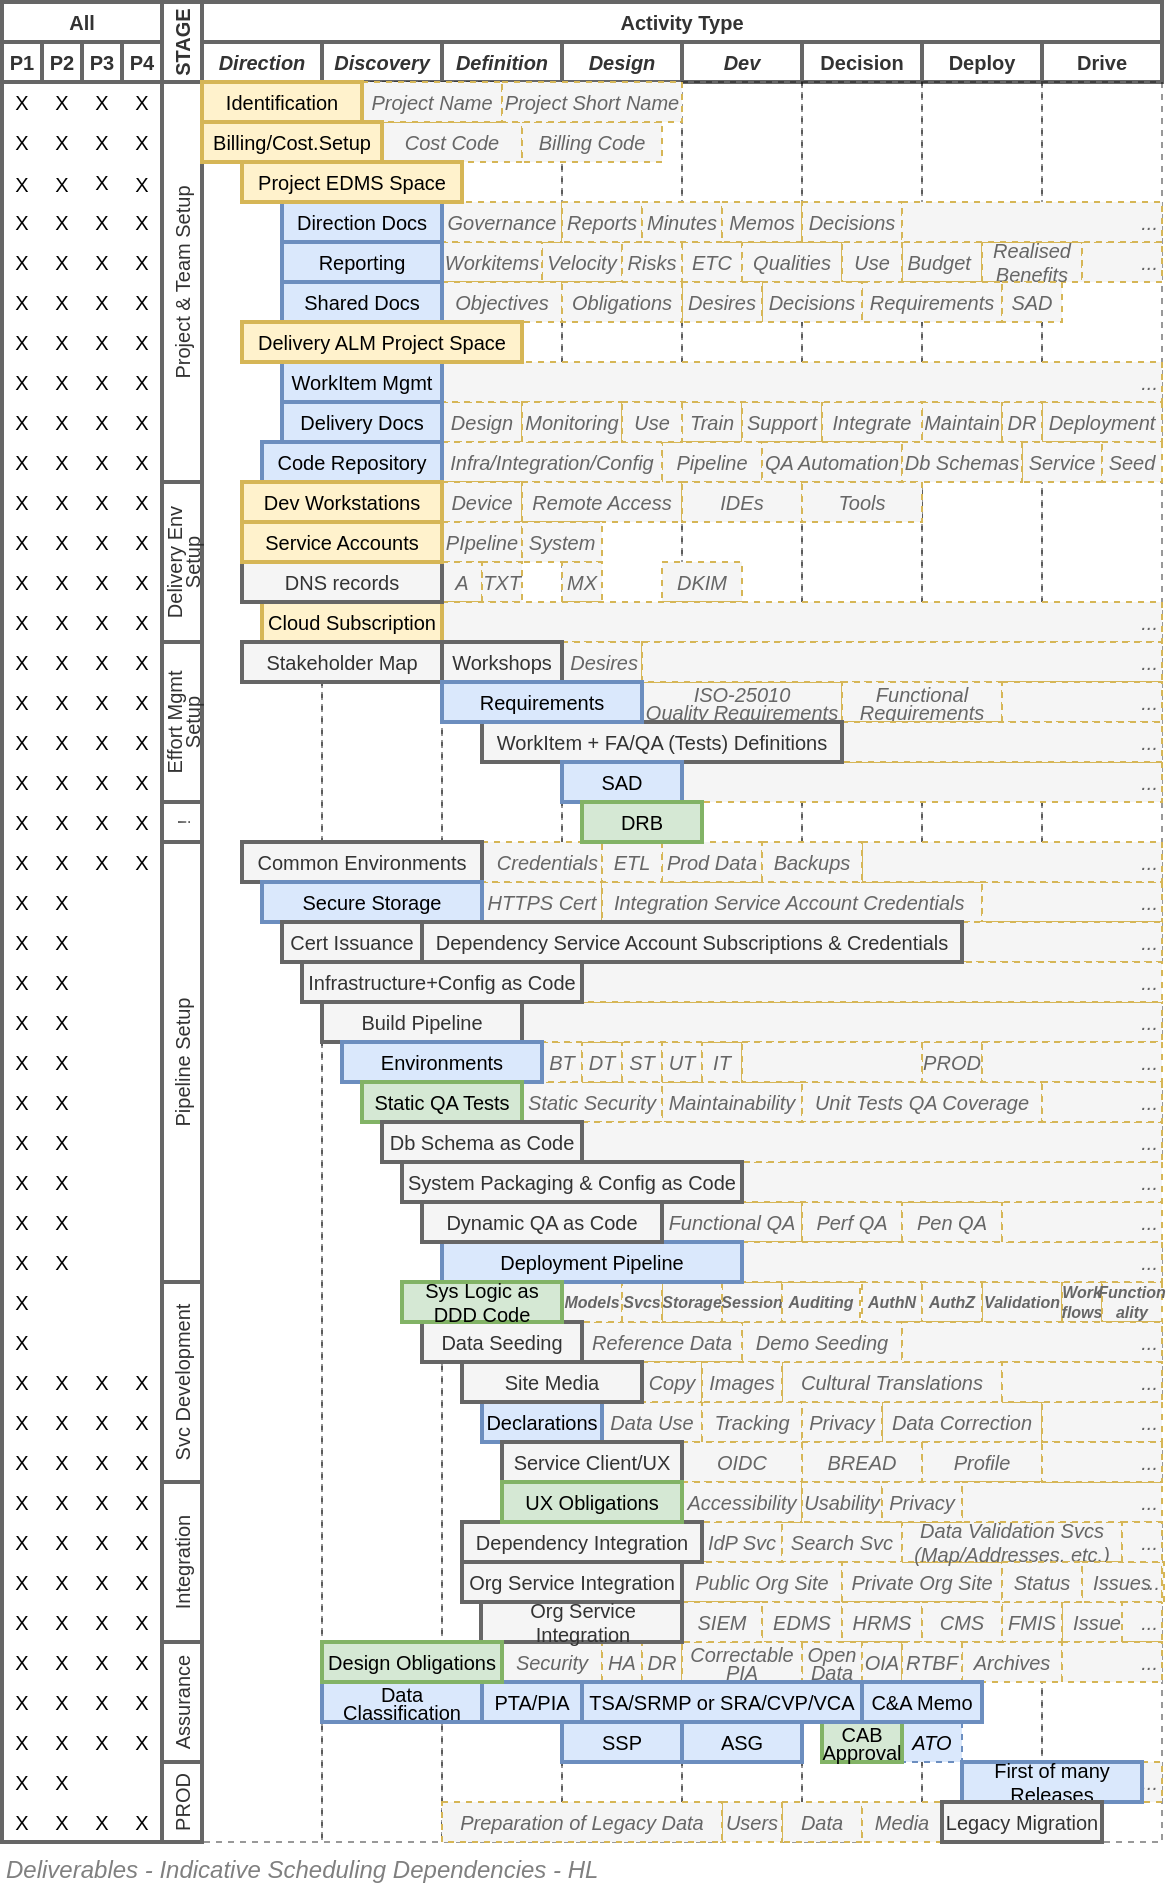 <mxfile version="17.5.0" type="google"><diagram id="QMZq9gHHes3E0dTVtZl2" name="Sequence"><mxGraphModel grid="1" page="1" gridSize="10" guides="1" tooltips="1" connect="1" arrows="1" fold="1" pageScale="1" pageWidth="827" pageHeight="1169" math="0" shadow="0"><root><mxCell id="AlpP0BGU5jF9dp-Ly5tx-0"/><mxCell id="o11vdd7adwQSDP1yxnKC-2" value="Legend" parent="AlpP0BGU5jF9dp-Ly5tx-0"/><mxCell id="o11vdd7adwQSDP1yxnKC-1" value="Title/Diagram" parent="AlpP0BGU5jF9dp-Ly5tx-0"/><mxCell id="o11vdd7adwQSDP1yxnKC-0" value="&lt;font style=&quot;font-size: 12px&quot;&gt;Deliverables - Indicative Scheduling Dependencies - HL&lt;br&gt;&lt;/font&gt;" style="text;strokeColor=none;fillColor=none;html=1;fontSize=24;fontStyle=2;verticalAlign=middle;align=left;shadow=0;glass=0;comic=0;opacity=30;fontColor=#808080;rounded=0;" vertex="1" parent="o11vdd7adwQSDP1yxnKC-1"><mxGeometry x="120" y="1030" width="520" height="20" as="geometry"/></mxCell><mxCell id="D3k7oJWkxNUWU0zE6Rl5-29" value="Diagram/Structure" style="" parent="AlpP0BGU5jF9dp-Ly5tx-0"/><mxCell id="D3k7oJWkxNUWU0zE6Rl5-27" value="" style="rounded=0;whiteSpace=wrap;html=1;fontSize=10;align=center;fontStyle=0;strokeWidth=1;dashed=1;fillColor=none;opacity=40;" vertex="1" parent="D3k7oJWkxNUWU0zE6Rl5-29"><mxGeometry x="220" y="150" width="60" height="880" as="geometry"/></mxCell><mxCell id="D3k7oJWkxNUWU0zE6Rl5-7" value="&lt;span style=&quot;font-size: 10px&quot;&gt;Direction&lt;/span&gt;" style="rounded=0;whiteSpace=wrap;html=1;fontSize=10;align=center;strokeColor=#666666;fontStyle=3;strokeWidth=2;fontColor=#333333;fillColor=none;" vertex="1" parent="D3k7oJWkxNUWU0zE6Rl5-29"><mxGeometry x="220" y="130" width="60" height="20" as="geometry"/></mxCell><mxCell id="D3k7oJWkxNUWU0zE6Rl5-8" value="&lt;span style=&quot;font-size: 10px&quot;&gt;Discovery&lt;/span&gt;" style="rounded=0;whiteSpace=wrap;html=1;fontSize=10;align=center;strokeColor=#666666;fontStyle=3;strokeWidth=2;fontColor=#333333;fillColor=none;" vertex="1" parent="D3k7oJWkxNUWU0zE6Rl5-29"><mxGeometry x="280" y="130" width="60" height="20" as="geometry"/></mxCell><mxCell id="D3k7oJWkxNUWU0zE6Rl5-9" value="&lt;span style=&quot;font-size: 10px&quot;&gt;Definition&lt;/span&gt;" style="rounded=0;whiteSpace=wrap;html=1;fontSize=10;align=center;strokeColor=#666666;fontStyle=3;strokeWidth=2;fontColor=#333333;fillColor=none;" vertex="1" parent="D3k7oJWkxNUWU0zE6Rl5-29"><mxGeometry x="340" y="130" width="60" height="20" as="geometry"/></mxCell><mxCell id="D3k7oJWkxNUWU0zE6Rl5-11" value="&lt;span style=&quot;font-size: 10px&quot;&gt;Design&lt;/span&gt;" style="rounded=0;whiteSpace=wrap;html=1;fontSize=10;align=center;strokeColor=#666666;fontStyle=3;strokeWidth=2;fontColor=#333333;fillColor=none;" vertex="1" parent="D3k7oJWkxNUWU0zE6Rl5-29"><mxGeometry x="400" y="130" width="60" height="20" as="geometry"/></mxCell><mxCell id="D3k7oJWkxNUWU0zE6Rl5-12" value="&lt;span style=&quot;font-size: 10px&quot;&gt;Dev&lt;/span&gt;" style="rounded=0;whiteSpace=wrap;html=1;fontSize=10;align=center;strokeColor=#666666;fontStyle=3;strokeWidth=2;fontColor=#333333;fillColor=none;" vertex="1" parent="D3k7oJWkxNUWU0zE6Rl5-29"><mxGeometry x="460" y="130" width="60" height="20" as="geometry"/></mxCell><mxCell id="D3k7oJWkxNUWU0zE6Rl5-13" value="&lt;span style=&quot;font-size: 10px&quot;&gt;Decision&lt;/span&gt;" style="rounded=0;whiteSpace=wrap;html=1;fontSize=10;align=center;strokeColor=#666666;fontStyle=1;strokeWidth=2;fontColor=#333333;fillColor=none;" vertex="1" parent="D3k7oJWkxNUWU0zE6Rl5-29"><mxGeometry x="520" y="130" width="60" height="20" as="geometry"/></mxCell><mxCell id="D3k7oJWkxNUWU0zE6Rl5-14" value="&lt;span style=&quot;font-size: 10px&quot;&gt;Deploy&lt;/span&gt;" style="rounded=0;whiteSpace=wrap;html=1;fontSize=10;align=center;strokeColor=#666666;fontStyle=1;strokeWidth=2;fontColor=#333333;fillColor=none;" vertex="1" parent="D3k7oJWkxNUWU0zE6Rl5-29"><mxGeometry x="580" y="130" width="60" height="20" as="geometry"/></mxCell><mxCell id="D3k7oJWkxNUWU0zE6Rl5-30" value="" style="rounded=0;whiteSpace=wrap;html=1;fontSize=10;align=center;fontStyle=0;strokeWidth=1;dashed=1;fillColor=none;opacity=40;" vertex="1" parent="D3k7oJWkxNUWU0zE6Rl5-29"><mxGeometry x="280" y="150" width="60" height="880" as="geometry"/></mxCell><mxCell id="D3k7oJWkxNUWU0zE6Rl5-31" value="" style="rounded=0;whiteSpace=wrap;html=1;fontSize=10;align=center;fontStyle=0;strokeWidth=1;dashed=1;fillColor=none;opacity=40;" vertex="1" parent="D3k7oJWkxNUWU0zE6Rl5-29"><mxGeometry x="340" y="150" width="60" height="880" as="geometry"/></mxCell><mxCell id="D3k7oJWkxNUWU0zE6Rl5-32" value="" style="rounded=0;whiteSpace=wrap;html=1;fontSize=10;align=center;fontStyle=0;strokeWidth=1;dashed=1;fillColor=none;opacity=40;" vertex="1" parent="D3k7oJWkxNUWU0zE6Rl5-29"><mxGeometry x="400" y="150" width="60" height="880" as="geometry"/></mxCell><mxCell id="D3k7oJWkxNUWU0zE6Rl5-33" value="" style="rounded=0;whiteSpace=wrap;html=1;fontSize=10;align=center;fontStyle=0;strokeWidth=1;dashed=1;fillColor=none;opacity=40;" vertex="1" parent="D3k7oJWkxNUWU0zE6Rl5-29"><mxGeometry x="460" y="150" width="60" height="880" as="geometry"/></mxCell><mxCell id="D3k7oJWkxNUWU0zE6Rl5-34" value="" style="rounded=0;whiteSpace=wrap;html=1;fontSize=10;align=center;fontStyle=0;strokeWidth=1;dashed=1;fillColor=none;opacity=40;" vertex="1" parent="D3k7oJWkxNUWU0zE6Rl5-29"><mxGeometry x="520" y="150" width="60" height="880" as="geometry"/></mxCell><mxCell id="D3k7oJWkxNUWU0zE6Rl5-35" value="" style="rounded=0;whiteSpace=wrap;html=1;fontSize=10;align=center;fontStyle=0;strokeWidth=1;dashed=1;fillColor=none;opacity=40;" vertex="1" parent="D3k7oJWkxNUWU0zE6Rl5-29"><mxGeometry x="580" y="150" width="60" height="880" as="geometry"/></mxCell><mxCell id="F6xDkMi1YpBrPi-Anvau-0" value="&lt;span style=&quot;font-size: 10px&quot;&gt;Drive&lt;/span&gt;" style="rounded=0;whiteSpace=wrap;html=1;fontSize=10;align=center;strokeColor=#666666;fontStyle=1;strokeWidth=2;fontColor=#333333;fillColor=none;" vertex="1" parent="D3k7oJWkxNUWU0zE6Rl5-29"><mxGeometry x="640" y="130" width="60" height="20" as="geometry"/></mxCell><mxCell id="F6xDkMi1YpBrPi-Anvau-7" value="&lt;span style=&quot;font-size: 10px&quot;&gt;STAGE&lt;/span&gt;" style="rounded=0;whiteSpace=wrap;html=1;fontSize=10;align=center;strokeColor=#666666;fontStyle=1;strokeWidth=2;horizontal=0;fontColor=#333333;fillColor=none;" vertex="1" parent="D3k7oJWkxNUWU0zE6Rl5-29"><mxGeometry x="200" y="110" width="20" height="40" as="geometry"/></mxCell><mxCell id="F6xDkMi1YpBrPi-Anvau-8" value="Project &amp;amp; Team Setup" style="rounded=0;whiteSpace=wrap;html=1;fontSize=10;align=center;strokeColor=#666666;fontStyle=0;strokeWidth=2;horizontal=0;fontColor=#333333;fillColor=none;" vertex="1" parent="D3k7oJWkxNUWU0zE6Rl5-29"><mxGeometry x="200" y="150" width="20" height="200" as="geometry"/></mxCell><mxCell id="F6xDkMi1YpBrPi-Anvau-10" value="&lt;p style=&quot;line-height: 90%&quot;&gt;Delivery Env Setup&lt;/p&gt;" style="rounded=0;whiteSpace=wrap;html=1;fontSize=10;align=center;strokeColor=#666666;fontStyle=0;strokeWidth=2;horizontal=0;fontColor=#333333;fillColor=none;" vertex="1" parent="D3k7oJWkxNUWU0zE6Rl5-29"><mxGeometry x="200" y="350" width="20" height="80" as="geometry"/></mxCell><mxCell id="F6xDkMi1YpBrPi-Anvau-11" value="Pipeline Setup" style="rounded=0;whiteSpace=wrap;html=1;fontSize=10;align=center;strokeColor=#666666;fontStyle=0;strokeWidth=2;horizontal=0;fontColor=#333333;fillColor=none;" vertex="1" parent="D3k7oJWkxNUWU0zE6Rl5-29"><mxGeometry x="200" y="530" width="20" height="220" as="geometry"/></mxCell><mxCell id="F6xDkMi1YpBrPi-Anvau-13" value="" style="rounded=0;whiteSpace=wrap;html=1;fontSize=10;align=center;fontStyle=0;strokeWidth=1;dashed=1;fillColor=none;opacity=40;" vertex="1" parent="D3k7oJWkxNUWU0zE6Rl5-29"><mxGeometry x="640" y="150" width="60" height="880" as="geometry"/></mxCell><mxCell id="F6xDkMi1YpBrPi-Anvau-30" value="Svc Development" style="rounded=0;whiteSpace=wrap;html=1;fontSize=10;align=center;strokeColor=#666666;fontStyle=0;strokeWidth=2;horizontal=0;fontColor=#333333;fillColor=none;" vertex="1" parent="D3k7oJWkxNUWU0zE6Rl5-29"><mxGeometry x="200" y="750" width="20" height="100" as="geometry"/></mxCell><mxCell id="F6xDkMi1YpBrPi-Anvau-31" value="Integration" style="rounded=0;whiteSpace=wrap;html=1;fontSize=10;align=center;strokeColor=#666666;fontStyle=0;strokeWidth=2;horizontal=0;fontColor=#333333;fillColor=none;" vertex="1" parent="D3k7oJWkxNUWU0zE6Rl5-29"><mxGeometry x="200" y="850" width="20" height="80" as="geometry"/></mxCell><mxCell id="F6xDkMi1YpBrPi-Anvau-47" value="&lt;font style=&quot;font-size: 10px&quot;&gt;Assurance&lt;/font&gt;" style="rounded=0;whiteSpace=wrap;html=1;fontSize=10;align=center;strokeColor=#666666;fontStyle=0;strokeWidth=2;horizontal=0;fontColor=#333333;fillColor=none;" vertex="1" parent="D3k7oJWkxNUWU0zE6Rl5-29"><mxGeometry x="200" y="930" width="20" height="60" as="geometry"/></mxCell><mxCell id="F6xDkMi1YpBrPi-Anvau-90" value="&lt;p style=&quot;line-height: 90%&quot;&gt;Effort Mgmt Setup&lt;/p&gt;" style="rounded=0;whiteSpace=wrap;html=1;fontSize=10;align=center;strokeColor=#666666;fontStyle=0;strokeWidth=2;horizontal=0;fontColor=#333333;fillColor=none;" vertex="1" parent="D3k7oJWkxNUWU0zE6Rl5-29"><mxGeometry x="200" y="430" width="20" height="80" as="geometry"/></mxCell><mxCell id="2NUB8HscNqXM1eWIUADB-54" value="PROD" style="rounded=0;whiteSpace=wrap;html=1;fontSize=10;align=center;strokeColor=#666666;fontStyle=0;strokeWidth=2;horizontal=0;fontColor=#333333;fillColor=none;" vertex="1" parent="D3k7oJWkxNUWU0zE6Rl5-29"><mxGeometry x="200" y="990" width="20" height="40" as="geometry"/></mxCell><UserObject label="P1" link="data:action/json,{&quot;actions&quot;:[ {&quot;toggle&quot;:{&quot;tags&quot;:[&quot;Custom&quot;]}} ]}" id="D3k7oJWkxNUWU0zE6Rl5-0"><mxCell style="rounded=0;whiteSpace=wrap;html=1;fontSize=10;align=center;strokeColor=#666666;fontStyle=1;strokeWidth=2;fontColor=#333333;fillColor=none;" vertex="1" parent="D3k7oJWkxNUWU0zE6Rl5-29"><mxGeometry x="120" y="130" width="20" height="20" as="geometry"/></mxCell></UserObject><UserObject label="P2" link="data:action/json,{&quot;actions&quot;:[ {&quot;toggle&quot;:{&quot;tags&quot;:[&quot;COTS&quot;]}} ]}" id="D3k7oJWkxNUWU0zE6Rl5-1"><mxCell style="rounded=0;whiteSpace=wrap;html=1;fontSize=10;align=center;strokeColor=#666666;fontStyle=1;strokeWidth=2;fontColor=#333333;fillColor=none;" vertex="1" parent="D3k7oJWkxNUWU0zE6Rl5-29"><mxGeometry x="140" y="130" width="20" height="20" as="geometry"/></mxCell></UserObject><UserObject label="P3" link="data:action/json,{&quot;actions&quot;:[ {&quot;toggle&quot;:{&quot;tags&quot;:[&quot;SaaS-SH&quot;]}} ]}" id="D3k7oJWkxNUWU0zE6Rl5-3"><mxCell style="rounded=0;whiteSpace=wrap;html=1;fontSize=10;align=center;strokeColor=#666666;fontStyle=1;strokeWidth=2;fontColor=#333333;fillColor=none;" vertex="1" parent="D3k7oJWkxNUWU0zE6Rl5-29"><mxGeometry x="160" y="130" width="20" height="20" as="geometry"/></mxCell></UserObject><UserObject label="P4" link="data:action/json,{&quot;actions&quot;:[ {&quot;toggle&quot;:{&quot;tags&quot;:[&quot;SaaS-MH&quot;]}} ]}" id="D3k7oJWkxNUWU0zE6Rl5-4"><mxCell style="rounded=0;whiteSpace=wrap;html=1;fontSize=10;align=center;strokeColor=#666666;fontStyle=1;strokeWidth=2;fontColor=#333333;fillColor=none;" vertex="1" parent="D3k7oJWkxNUWU0zE6Rl5-29"><mxGeometry x="180" y="130" width="20" height="20" as="geometry"/></mxCell></UserObject><UserObject label="All" link="data:action/json,{&quot;actions&quot;:[ {&quot;toggle&quot;:{&quot;tags&quot;:[&quot;ALL&quot;]}} ]}" id="D3k7oJWkxNUWU0zE6Rl5-6"><mxCell style="rounded=0;whiteSpace=wrap;html=1;fontSize=10;align=center;strokeColor=#666666;fontStyle=1;strokeWidth=2;fontColor=#333333;fillColor=none;" vertex="1" parent="D3k7oJWkxNUWU0zE6Rl5-29"><mxGeometry x="120" y="110" width="80" height="20" as="geometry"/></mxCell></UserObject><UserObject label="Activity Type" link="data:action/json,{&quot;actions&quot;:[{&quot;show&quot;:{&quot;tags&quot;:[]}}]}" id="2NUB8HscNqXM1eWIUADB-53"><mxCell style="rounded=0;whiteSpace=wrap;html=1;fontSize=10;align=center;strokeColor=#666666;fontStyle=1;strokeWidth=2;fontColor=#333333;fillColor=none;" vertex="1" parent="D3k7oJWkxNUWU0zE6Rl5-29"><mxGeometry x="220" y="110" width="480" height="20" as="geometry"/></mxCell></UserObject><mxCell id="GQAoiMeVpNCm6SJkDO4z-40" value="&lt;span style=&quot;font-size: 8px&quot;&gt;!&lt;/span&gt;" style="rounded=0;whiteSpace=wrap;html=1;fontSize=10;align=center;strokeColor=#666666;fontStyle=0;strokeWidth=2;horizontal=0;fontColor=#333333;fillColor=none;" vertex="1" parent="D3k7oJWkxNUWU0zE6Rl5-29"><mxGeometry x="200" y="510" width="20" height="20" as="geometry"/></mxCell><mxCell id="AlpP0BGU5jF9dp-Ly5tx-1" value="Diagram" parent="AlpP0BGU5jF9dp-Ly5tx-0"/><mxCell id="GQAoiMeVpNCm6SJkDO4z-0" value="Diagram/Secondary" parent="AlpP0BGU5jF9dp-Ly5tx-0"/><object label="HTTPS Cert" tags="Custom COTS" id="F6xDkMi1YpBrPi-Anvau-96"><mxCell style="rounded=0;whiteSpace=wrap;html=1;fontSize=10;align=center;strokeColor=#d6b656;fontStyle=2;fillColor=#F5F5F5;strokeWidth=1;dashed=1;fontColor=#666666;" vertex="1" parent="GQAoiMeVpNCm6SJkDO4z-0"><mxGeometry x="360" y="550" width="60" height="20" as="geometry"/></mxCell></object><object label="Integration Service Account Credentials&amp;nbsp;" tags="ALL" id="F6xDkMi1YpBrPi-Anvau-97"><mxCell style="rounded=0;whiteSpace=wrap;html=1;fontSize=10;align=center;strokeColor=#d6b656;fontStyle=2;fillColor=#F5F5F5;strokeWidth=1;dashed=1;fontColor=#666666;" vertex="1" parent="GQAoiMeVpNCm6SJkDO4z-0"><mxGeometry x="420" y="550" width="190" height="20" as="geometry"/></mxCell></object><object label="Budget&amp;nbsp;" tags="ALL" id="C3iWbmue9WphoI3hR-Jq-87"><mxCell style="rounded=0;whiteSpace=wrap;html=1;fontSize=10;align=center;strokeColor=#d6b656;fontStyle=2;fillColor=#F5F5F5;strokeWidth=1;dashed=1;fontColor=#666666;" vertex="1" parent="GQAoiMeVpNCm6SJkDO4z-0"><mxGeometry x="570" y="230" width="40" height="20" as="geometry"/></mxCell></object><object label="Velocity" tags="ALL" id="C3iWbmue9WphoI3hR-Jq-88"><mxCell style="rounded=0;whiteSpace=wrap;html=1;fontSize=10;align=center;strokeColor=#d6b656;fontStyle=2;fillColor=#F5F5F5;strokeWidth=1;dashed=1;fontColor=#666666;" vertex="1" parent="GQAoiMeVpNCm6SJkDO4z-0"><mxGeometry x="390" y="230" width="40" height="20" as="geometry"/></mxCell></object><object label="ETC" tags="ALL" id="C3iWbmue9WphoI3hR-Jq-89"><mxCell style="rounded=0;whiteSpace=wrap;html=1;fontSize=10;align=center;strokeColor=#d6b656;fontStyle=2;fillColor=#F5F5F5;strokeWidth=1;dashed=1;fontColor=#666666;" vertex="1" parent="GQAoiMeVpNCm6SJkDO4z-0"><mxGeometry x="460" y="230" width="30" height="20" as="geometry"/></mxCell></object><object label="Qualities" tags="ALL" id="C3iWbmue9WphoI3hR-Jq-90"><mxCell style="rounded=0;whiteSpace=wrap;html=1;fontSize=10;align=center;strokeColor=#d6b656;fontStyle=2;fillColor=#F5F5F5;strokeWidth=1;dashed=1;fontColor=#666666;" vertex="1" parent="GQAoiMeVpNCm6SJkDO4z-0"><mxGeometry x="490" y="230" width="50" height="20" as="geometry"/></mxCell></object><object label="Workitems" tags="ALL" id="C3iWbmue9WphoI3hR-Jq-95"><mxCell style="rounded=0;whiteSpace=wrap;html=1;fontSize=10;align=center;strokeColor=#d6b656;fontStyle=2;fillColor=#F5F5F5;strokeWidth=1;dashed=1;fontColor=#666666;" vertex="1" parent="GQAoiMeVpNCm6SJkDO4z-0"><mxGeometry x="340" y="230" width="50" height="20" as="geometry"/></mxCell></object><object label="Use" tags="ALL" id="C3iWbmue9WphoI3hR-Jq-96"><mxCell style="rounded=0;whiteSpace=wrap;html=1;fontSize=10;align=center;strokeColor=#d6b656;fontStyle=2;fillColor=#F5F5F5;strokeWidth=1;dashed=1;fontColor=#666666;" vertex="1" parent="GQAoiMeVpNCm6SJkDO4z-0"><mxGeometry x="540" y="230" width="30" height="20" as="geometry"/></mxCell></object><object label="Realised Benefits" tags="ALL" id="C3iWbmue9WphoI3hR-Jq-97"><mxCell style="rounded=0;whiteSpace=wrap;html=1;fontSize=10;align=center;strokeColor=#d6b656;fontStyle=2;fillColor=#F5F5F5;strokeWidth=1;dashed=1;fontColor=#666666;" vertex="1" parent="GQAoiMeVpNCm6SJkDO4z-0"><mxGeometry x="610" y="230" width="50" height="20" as="geometry"/></mxCell></object><object label="Risks" tags="ALL" id="C3iWbmue9WphoI3hR-Jq-98"><mxCell style="rounded=0;whiteSpace=wrap;html=1;fontSize=10;align=center;strokeColor=#d6b656;fontStyle=2;fillColor=#F5F5F5;strokeWidth=1;dashed=1;fontColor=#666666;" vertex="1" parent="GQAoiMeVpNCm6SJkDO4z-0"><mxGeometry x="430" y="230" width="30" height="20" as="geometry"/></mxCell></object><object label="Governance" tags="ALL" id="F6xDkMi1YpBrPi-Anvau-24"><mxCell style="rounded=0;whiteSpace=wrap;html=1;fontSize=10;align=center;strokeColor=#d6b656;fontStyle=2;fillColor=#F5F5F5;strokeWidth=1;dashed=1;fontColor=#666666;" vertex="1" parent="GQAoiMeVpNCm6SJkDO4z-0"><mxGeometry x="340" y="210" width="60" height="20" as="geometry"/></mxCell></object><object label="Objectives" tags="ALL" id="F6xDkMi1YpBrPi-Anvau-25"><mxCell style="rounded=0;whiteSpace=wrap;html=1;fontSize=10;align=center;strokeColor=#d6b656;fontStyle=2;fillColor=#F5F5F5;strokeWidth=1;dashed=1;fontColor=#666666;" vertex="1" parent="GQAoiMeVpNCm6SJkDO4z-0"><mxGeometry x="340" y="250" width="60" height="20" as="geometry"/></mxCell></object><object label="Requirements" tags="ALL" id="F6xDkMi1YpBrPi-Anvau-42"><mxCell style="rounded=0;whiteSpace=wrap;html=1;fontSize=10;align=center;strokeColor=#d6b656;fontStyle=2;fillColor=#F5F5F5;strokeWidth=1;dashed=1;fontColor=#666666;" vertex="1" parent="GQAoiMeVpNCm6SJkDO4z-0"><mxGeometry x="550" y="250" width="70" height="20" as="geometry"/></mxCell></object><object label="SAD" tags="ALL" id="F6xDkMi1YpBrPi-Anvau-48"><mxCell style="rounded=0;whiteSpace=wrap;html=1;fontSize=10;align=center;strokeColor=#d6b656;fontStyle=2;fillColor=#F5F5F5;strokeWidth=1;dashed=1;fontColor=#666666;" vertex="1" parent="GQAoiMeVpNCm6SJkDO4z-0"><mxGeometry x="620" y="250" width="30" height="20" as="geometry"/></mxCell></object><mxCell id="F6xDkMi1YpBrPi-Anvau-62" value="..." style="rounded=0;whiteSpace=wrap;html=1;fontSize=10;align=right;strokeColor=#d6b656;fontStyle=2;fillColor=#F5F5F5;strokeWidth=1;dashed=1;fontColor=#666666;" vertex="1" parent="GQAoiMeVpNCm6SJkDO4z-0"><mxGeometry x="660" y="230" width="40" height="20" as="geometry"/></mxCell><object label="Decisions" tags="ALL" id="F6xDkMi1YpBrPi-Anvau-63"><mxCell style="rounded=0;whiteSpace=wrap;html=1;fontSize=10;align=center;strokeColor=#d6b656;fontStyle=2;fillColor=#F5F5F5;strokeWidth=1;dashed=1;fontColor=#666666;" vertex="1" parent="GQAoiMeVpNCm6SJkDO4z-0"><mxGeometry x="500" y="250" width="50" height="20" as="geometry"/></mxCell></object><object label="Desires" tags="ALL" id="F6xDkMi1YpBrPi-Anvau-65"><mxCell style="rounded=0;whiteSpace=wrap;html=1;fontSize=10;align=center;strokeColor=#d6b656;fontStyle=2;fillColor=#F5F5F5;strokeWidth=1;dashed=1;fontColor=#666666;" vertex="1" parent="GQAoiMeVpNCm6SJkDO4z-0"><mxGeometry x="460" y="250" width="40" height="20" as="geometry"/></mxCell></object><object label="Obligations" tags="ALL" id="2NUB8HscNqXM1eWIUADB-207"><mxCell style="rounded=0;whiteSpace=wrap;html=1;fontSize=10;align=center;strokeColor=#d6b656;fontStyle=2;fillColor=#F5F5F5;strokeWidth=1;dashed=1;fontColor=#666666;" vertex="1" parent="GQAoiMeVpNCm6SJkDO4z-0"><mxGeometry x="400" y="250" width="60" height="20" as="geometry"/></mxCell></object><object label="Reports" tags="ALL" id="2NUB8HscNqXM1eWIUADB-208"><mxCell style="rounded=0;whiteSpace=wrap;html=1;fontSize=10;align=center;strokeColor=#d6b656;fontStyle=2;fillColor=#F5F5F5;strokeWidth=1;dashed=1;fontColor=#666666;" vertex="1" parent="GQAoiMeVpNCm6SJkDO4z-0"><mxGeometry x="400" y="210" width="40" height="20" as="geometry"/></mxCell></object><object label="Minutes" tags="ALL" id="2NUB8HscNqXM1eWIUADB-211"><mxCell style="rounded=0;whiteSpace=wrap;html=1;fontSize=10;align=center;strokeColor=#d6b656;fontStyle=2;fillColor=#F5F5F5;strokeWidth=1;dashed=1;fontColor=#666666;" vertex="1" parent="GQAoiMeVpNCm6SJkDO4z-0"><mxGeometry x="440" y="210" width="40" height="20" as="geometry"/></mxCell></object><object label="Memos" tags="ALL" id="2NUB8HscNqXM1eWIUADB-212"><mxCell style="rounded=0;whiteSpace=wrap;html=1;fontSize=10;align=center;strokeColor=#d6b656;fontStyle=2;fillColor=#F5F5F5;strokeWidth=1;dashed=1;fontColor=#666666;" vertex="1" parent="GQAoiMeVpNCm6SJkDO4z-0"><mxGeometry x="480" y="210" width="40" height="20" as="geometry"/></mxCell></object><object label="Decisions" tags="ALL" id="2NUB8HscNqXM1eWIUADB-213"><mxCell style="rounded=0;whiteSpace=wrap;html=1;fontSize=10;align=center;strokeColor=#d6b656;fontStyle=2;fillColor=#F5F5F5;strokeWidth=1;dashed=1;fontColor=#666666;" vertex="1" parent="GQAoiMeVpNCm6SJkDO4z-0"><mxGeometry x="520" y="210" width="50" height="20" as="geometry"/></mxCell></object><mxCell id="F6xDkMi1YpBrPi-Anvau-64" value="..." style="rounded=0;whiteSpace=wrap;html=1;fontSize=10;align=right;strokeColor=#d6b656;fontStyle=2;fillColor=#F5F5F5;strokeWidth=1;dashed=1;fontColor=#666666;" vertex="1" parent="GQAoiMeVpNCm6SJkDO4z-0"><mxGeometry x="570" y="210" width="130" height="20" as="geometry"/></mxCell><object label="Deployment" tags="ALL" id="F6xDkMi1YpBrPi-Anvau-29"><mxCell style="rounded=0;whiteSpace=wrap;html=1;fontSize=10;align=center;strokeColor=#d6b656;fontStyle=2;fillColor=#F5F5F5;strokeWidth=1;dashed=1;fontColor=#666666;" vertex="1" parent="GQAoiMeVpNCm6SJkDO4z-0"><mxGeometry x="640" y="310" width="60" height="20" as="geometry"/></mxCell></object><object label="Train" tags="ALL" id="F6xDkMi1YpBrPi-Anvau-35"><mxCell style="rounded=0;whiteSpace=wrap;html=1;fontSize=10;align=center;strokeColor=#d6b656;fontStyle=2;fillColor=#F5F5F5;strokeWidth=1;dashed=1;fontColor=#666666;" vertex="1" parent="GQAoiMeVpNCm6SJkDO4z-0"><mxGeometry x="460" y="310" width="30" height="20" as="geometry"/></mxCell></object><object label="Support" tags="ALL" id="F6xDkMi1YpBrPi-Anvau-36"><mxCell style="rounded=0;whiteSpace=wrap;html=1;fontSize=10;align=center;strokeColor=#d6b656;fontStyle=2;fillColor=#F5F5F5;strokeWidth=1;dashed=1;fontColor=#666666;" vertex="1" parent="GQAoiMeVpNCm6SJkDO4z-0"><mxGeometry x="490" y="310" width="40" height="20" as="geometry"/></mxCell></object><object label="Maintain" tags="ALL" id="F6xDkMi1YpBrPi-Anvau-37"><mxCell style="rounded=0;whiteSpace=wrap;html=1;fontSize=10;align=center;strokeColor=#d6b656;fontStyle=2;fillColor=#F5F5F5;strokeWidth=1;dashed=1;fontColor=#666666;" vertex="1" parent="GQAoiMeVpNCm6SJkDO4z-0"><mxGeometry x="580" y="310" width="40" height="20" as="geometry"/></mxCell></object><object label="DR" tags="ALL" id="F6xDkMi1YpBrPi-Anvau-38"><mxCell style="rounded=0;whiteSpace=wrap;html=1;fontSize=10;align=center;strokeColor=#d6b656;fontStyle=2;fillColor=#F5F5F5;strokeWidth=1;dashed=1;fontColor=#666666;" vertex="1" parent="GQAoiMeVpNCm6SJkDO4z-0"><mxGeometry x="620" y="310" width="20" height="20" as="geometry"/></mxCell></object><object label="Design" tags="ALL" id="F6xDkMi1YpBrPi-Anvau-55"><mxCell style="rounded=0;whiteSpace=wrap;html=1;fontSize=10;align=center;strokeColor=#d6b656;fontStyle=2;fillColor=#F5F5F5;strokeWidth=1;dashed=1;fontColor=#666666;" vertex="1" parent="GQAoiMeVpNCm6SJkDO4z-0"><mxGeometry x="340" y="310" width="40" height="20" as="geometry"/></mxCell></object><object label="Integrate" tags="ALL" id="F6xDkMi1YpBrPi-Anvau-69"><mxCell style="rounded=0;whiteSpace=wrap;html=1;fontSize=10;align=center;strokeColor=#d6b656;fontStyle=2;fillColor=#F5F5F5;strokeWidth=1;dashed=1;fontColor=#666666;" vertex="1" parent="GQAoiMeVpNCm6SJkDO4z-0"><mxGeometry x="530" y="310" width="50" height="20" as="geometry"/></mxCell></object><mxCell id="F6xDkMi1YpBrPi-Anvau-70" value="Pipeline" style="rounded=0;whiteSpace=wrap;html=1;fontSize=10;align=center;strokeColor=#d6b656;fontStyle=2;fillColor=#F5F5F5;strokeWidth=1;dashed=1;fontColor=#666666;" vertex="1" parent="GQAoiMeVpNCm6SJkDO4z-0"><mxGeometry x="450" y="330" width="50" height="20" as="geometry"/></mxCell><object label="QA Automation" tags="ALL" id="F6xDkMi1YpBrPi-Anvau-71"><mxCell style="rounded=0;whiteSpace=wrap;html=1;fontSize=10;align=center;strokeColor=#d6b656;fontStyle=2;fillColor=#F5F5F5;strokeWidth=1;dashed=1;fontColor=#666666;" vertex="1" parent="GQAoiMeVpNCm6SJkDO4z-0"><mxGeometry x="500" y="330" width="70" height="20" as="geometry"/></mxCell></object><object label="Service" tags="Custom COTS" id="F6xDkMi1YpBrPi-Anvau-72"><mxCell style="rounded=0;whiteSpace=wrap;html=1;fontSize=10;align=center;strokeColor=#d6b656;fontStyle=2;fillColor=#F5F5F5;strokeWidth=1;dashed=1;fontColor=#666666;" vertex="1" parent="GQAoiMeVpNCm6SJkDO4z-0"><mxGeometry x="630" y="330" width="40" height="20" as="geometry"/></mxCell></object><object label="Db Schemas" id="F6xDkMi1YpBrPi-Anvau-73"><mxCell style="rounded=0;whiteSpace=wrap;html=1;fontSize=10;align=center;strokeColor=#d6b656;fontStyle=2;fillColor=#F5F5F5;strokeWidth=1;dashed=1;fontColor=#666666;" vertex="1" parent="GQAoiMeVpNCm6SJkDO4z-0"><mxGeometry x="570" y="330" width="60" height="20" as="geometry"/></mxCell></object><mxCell id="F6xDkMi1YpBrPi-Anvau-78" value="Infra/Integration/Config" style="rounded=0;whiteSpace=wrap;html=1;fontSize=10;align=center;strokeColor=#d6b656;fontStyle=2;fillColor=#F5F5F5;strokeWidth=1;dashed=1;fontColor=#666666;" vertex="1" parent="GQAoiMeVpNCm6SJkDO4z-0"><mxGeometry x="340" y="330" width="110" height="20" as="geometry"/></mxCell><object label="Seed" id="F6xDkMi1YpBrPi-Anvau-80"><mxCell style="rounded=0;whiteSpace=wrap;html=1;fontSize=10;align=center;strokeColor=#d6b656;fontStyle=2;fillColor=#F5F5F5;strokeWidth=1;dashed=1;fontColor=#666666;" vertex="1" parent="GQAoiMeVpNCm6SJkDO4z-0"><mxGeometry x="670" y="330" width="30" height="20" as="geometry"/></mxCell></object><object label="Device" tags="ALL" id="F6xDkMi1YpBrPi-Anvau-81"><mxCell style="rounded=0;whiteSpace=wrap;html=1;fontSize=10;align=center;strokeColor=#d6b656;fontStyle=2;fillColor=#F5F5F5;strokeWidth=1;dashed=1;fontColor=#666666;" vertex="1" parent="GQAoiMeVpNCm6SJkDO4z-0"><mxGeometry x="340" y="350" width="40" height="20" as="geometry"/></mxCell></object><object label="Remote Access" tags="ALL" id="F6xDkMi1YpBrPi-Anvau-82"><mxCell style="rounded=0;whiteSpace=wrap;html=1;fontSize=10;align=center;strokeColor=#d6b656;fontStyle=2;fillColor=#F5F5F5;strokeWidth=1;dashed=1;fontColor=#666666;" vertex="1" parent="GQAoiMeVpNCm6SJkDO4z-0"><mxGeometry x="380" y="350" width="80" height="20" as="geometry"/></mxCell></object><object label="IDEs" tags="ALL" id="F6xDkMi1YpBrPi-Anvau-83"><mxCell style="rounded=0;whiteSpace=wrap;html=1;fontSize=10;align=center;strokeColor=#d6b656;fontStyle=2;fillColor=#F5F5F5;strokeWidth=1;dashed=1;fontColor=#666666;" vertex="1" parent="GQAoiMeVpNCm6SJkDO4z-0"><mxGeometry x="460" y="350" width="60" height="20" as="geometry"/></mxCell></object><object label="Tools" tags="ALL" id="F6xDkMi1YpBrPi-Anvau-84"><mxCell style="rounded=0;whiteSpace=wrap;html=1;fontSize=10;align=center;strokeColor=#d6b656;fontStyle=2;fillColor=#F5F5F5;strokeWidth=1;dashed=1;fontColor=#666666;" vertex="1" parent="GQAoiMeVpNCm6SJkDO4z-0"><mxGeometry x="520" y="350" width="60" height="20" as="geometry"/></mxCell></object><object label="PIpeline" tags="ALL" id="F6xDkMi1YpBrPi-Anvau-85"><mxCell style="rounded=0;whiteSpace=wrap;html=1;fontSize=10;align=center;strokeColor=#d6b656;fontStyle=2;fillColor=#F5F5F5;strokeWidth=1;dashed=1;fontColor=#666666;" vertex="1" parent="GQAoiMeVpNCm6SJkDO4z-0"><mxGeometry x="340" y="370" width="40" height="20" as="geometry"/></mxCell></object><object label="System" tags="Custom COTS" id="F6xDkMi1YpBrPi-Anvau-86"><mxCell style="rounded=0;whiteSpace=wrap;html=1;fontSize=10;align=center;strokeColor=#d6b656;fontStyle=2;fillColor=#F5F5F5;strokeWidth=1;dashed=1;fontColor=#666666;" vertex="1" parent="GQAoiMeVpNCm6SJkDO4z-0"><mxGeometry x="380" y="370" width="40" height="20" as="geometry"/></mxCell></object><object label="A" tags="Custom COTS" id="F6xDkMi1YpBrPi-Anvau-87"><mxCell style="rounded=0;whiteSpace=wrap;html=1;fontSize=10;align=center;strokeColor=#d6b656;fontStyle=2;fillColor=#F5F5F5;strokeWidth=1;dashed=1;fontColor=#666666;" vertex="1" parent="GQAoiMeVpNCm6SJkDO4z-0"><mxGeometry x="340" y="390" width="20" height="20" as="geometry"/></mxCell></object><object label="TXT" tags="Custom COTS" id="F6xDkMi1YpBrPi-Anvau-88"><mxCell style="rounded=0;whiteSpace=wrap;html=1;fontSize=10;align=center;strokeColor=#d6b656;fontStyle=2;fillColor=#F5F5F5;strokeWidth=1;dashed=1;fontColor=#666666;" vertex="1" parent="GQAoiMeVpNCm6SJkDO4z-0"><mxGeometry x="360" y="390" width="20" height="20" as="geometry"/></mxCell></object><object label="MX" tags="ALL" id="F6xDkMi1YpBrPi-Anvau-89"><mxCell style="rounded=0;whiteSpace=wrap;html=1;fontSize=10;align=center;strokeColor=#d6b656;fontStyle=2;fillColor=#F5F5F5;strokeWidth=1;dashed=1;fontColor=#666666;" vertex="1" parent="GQAoiMeVpNCm6SJkDO4z-0"><mxGeometry x="400" y="390" width="20" height="20" as="geometry"/></mxCell></object><object label="DKIM" tags="ALL" id="2NUB8HscNqXM1eWIUADB-61"><mxCell style="rounded=0;whiteSpace=wrap;html=1;fontSize=10;align=center;strokeColor=#d6b656;fontStyle=2;fillColor=#F5F5F5;strokeWidth=1;dashed=1;fontColor=#666666;" vertex="1" parent="GQAoiMeVpNCm6SJkDO4z-0"><mxGeometry x="450" y="390" width="40" height="20" as="geometry"/></mxCell></object><mxCell id="2NUB8HscNqXM1eWIUADB-410" value="..." style="rounded=0;whiteSpace=wrap;html=1;fontSize=10;align=right;strokeColor=#d6b656;fontStyle=2;fillColor=#F5F5F5;strokeWidth=1;dashed=1;fontColor=#666666;" vertex="1" parent="GQAoiMeVpNCm6SJkDO4z-0"><mxGeometry x="340" y="290" width="360" height="20" as="geometry"/></mxCell><mxCell id="2NUB8HscNqXM1eWIUADB-411" value="..." style="rounded=0;whiteSpace=wrap;html=1;fontSize=10;align=right;strokeColor=#d6b656;fontStyle=2;fillColor=#F5F5F5;strokeWidth=1;dashed=1;fontColor=#666666;" vertex="1" parent="GQAoiMeVpNCm6SJkDO4z-0"><mxGeometry x="340" y="410" width="360" height="20" as="geometry"/></mxCell><object label="&lt;p style=&quot;line-height: 90%&quot;&gt;ISO-25010 &lt;br&gt;Quality Requirements&lt;/p&gt;" tags="ALL" id="2NUB8HscNqXM1eWIUADB-60"><mxCell style="rounded=0;whiteSpace=wrap;html=1;fontSize=10;align=center;strokeColor=#d6b656;fontStyle=2;fillColor=#F5F5F5;strokeWidth=1;dashed=1;fontColor=#666666;" vertex="1" parent="GQAoiMeVpNCm6SJkDO4z-0"><mxGeometry x="440" y="450" width="100" height="20" as="geometry"/></mxCell></object><object label="Desires" tags="ALL" id="F6xDkMi1YpBrPi-Anvau-91"><mxCell style="rounded=0;whiteSpace=wrap;html=1;fontSize=10;align=right;strokeColor=#d6b656;fontStyle=2;fillColor=#F5F5F5;strokeWidth=1;dashed=1;fontColor=#666666;" vertex="1" parent="GQAoiMeVpNCm6SJkDO4z-0"><mxGeometry x="400" y="430" width="40" height="20" as="geometry"/></mxCell></object><mxCell id="2NUB8HscNqXM1eWIUADB-206" value="..." style="rounded=0;whiteSpace=wrap;html=1;fontSize=10;align=right;strokeColor=#d6b656;fontStyle=2;fillColor=#F5F5F5;strokeWidth=1;dashed=1;fontColor=#666666;" vertex="1" parent="GQAoiMeVpNCm6SJkDO4z-0"><mxGeometry x="440" y="430" width="260" height="20" as="geometry"/></mxCell><object label="&lt;p style=&quot;line-height: 90%&quot;&gt;Functional Requirements&lt;/p&gt;" tags="ALL" id="Opg1ytf6pwWrPbUP1ZHv-1"><mxCell style="rounded=0;whiteSpace=wrap;html=1;fontSize=10;align=center;strokeColor=#d6b656;fontStyle=2;fillColor=#F5F5F5;strokeWidth=1;dashed=1;fontColor=#666666;" vertex="1" parent="GQAoiMeVpNCm6SJkDO4z-0"><mxGeometry x="540" y="450" width="80" height="20" as="geometry"/></mxCell></object><mxCell id="2NUB8HscNqXM1eWIUADB-205" value="..." style="rounded=0;whiteSpace=wrap;html=1;fontSize=10;align=right;strokeColor=#d6b656;fontStyle=2;fillColor=#F5F5F5;strokeWidth=1;dashed=1;fontColor=#666666;" vertex="1" parent="GQAoiMeVpNCm6SJkDO4z-0"><mxGeometry x="620" y="450" width="80" height="20" as="geometry"/></mxCell><mxCell id="F6xDkMi1YpBrPi-Anvau-59" value="..." style="rounded=0;whiteSpace=wrap;html=1;fontSize=10;align=right;strokeColor=#d6b656;fontStyle=2;fillColor=#F5F5F5;strokeWidth=1;dashed=1;fontColor=#666666;" vertex="1" parent="GQAoiMeVpNCm6SJkDO4z-0"><mxGeometry x="460" y="490" width="240" height="20" as="geometry"/></mxCell><mxCell id="F6xDkMi1YpBrPi-Anvau-92" value="..." style="rounded=0;whiteSpace=wrap;html=1;fontSize=10;align=right;strokeColor=#d6b656;fontStyle=2;fillColor=#F5F5F5;strokeWidth=1;dashed=1;fontColor=#666666;" vertex="1" parent="GQAoiMeVpNCm6SJkDO4z-0"><mxGeometry x="540" y="470" width="160" height="20" as="geometry"/></mxCell><mxCell id="F6xDkMi1YpBrPi-Anvau-98" value="..." style="rounded=0;whiteSpace=wrap;html=1;fontSize=10;align=right;strokeColor=#d6b656;fontStyle=2;fillColor=#F5F5F5;strokeWidth=1;dashed=1;fontColor=#666666;" vertex="1" parent="GQAoiMeVpNCm6SJkDO4z-0"><mxGeometry x="610" y="550" width="90" height="20" as="geometry"/></mxCell><mxCell id="F6xDkMi1YpBrPi-Anvau-100" value="..." style="rounded=0;whiteSpace=wrap;html=1;fontSize=10;align=right;strokeColor=#d6b656;fontStyle=2;fillColor=#F5F5F5;strokeWidth=1;dashed=1;fontColor=#666666;" vertex="1" parent="GQAoiMeVpNCm6SJkDO4z-0"><mxGeometry x="600" y="570" width="100" height="20" as="geometry"/></mxCell><mxCell id="2NUB8HscNqXM1eWIUADB-10" value="..." style="rounded=0;whiteSpace=wrap;html=1;fontSize=10;align=right;strokeColor=#d6b656;fontStyle=2;fillColor=#F5F5F5;strokeWidth=1;dashed=1;fontColor=#666666;" vertex="1" parent="GQAoiMeVpNCm6SJkDO4z-0"><mxGeometry x="550" y="530" width="150" height="20" as="geometry"/></mxCell><object label="Prod Data" tags="Custom COTS" id="2NUB8HscNqXM1eWIUADB-14"><mxCell style="rounded=0;whiteSpace=wrap;html=1;fontSize=10;align=center;strokeColor=#d6b656;fontStyle=2;fillColor=#F5F5F5;strokeWidth=1;dashed=1;fontColor=#666666;" vertex="1" parent="GQAoiMeVpNCm6SJkDO4z-0"><mxGeometry x="450" y="530" width="50" height="20" as="geometry"/></mxCell></object><object label="Backups" tags="Custom COTS" id="2NUB8HscNqXM1eWIUADB-15"><mxCell style="rounded=0;whiteSpace=wrap;html=1;fontSize=10;align=center;strokeColor=#d6b656;fontStyle=2;fillColor=#F5F5F5;strokeWidth=1;dashed=1;fontColor=#666666;" vertex="1" parent="GQAoiMeVpNCm6SJkDO4z-0"><mxGeometry x="500" y="530" width="50" height="20" as="geometry"/></mxCell></object><object label="Functional QA" tags="Custom COTS" id="C3iWbmue9WphoI3hR-Jq-23"><mxCell style="rounded=0;whiteSpace=wrap;html=1;fontSize=10;align=center;strokeColor=#d6b656;fontStyle=2;fillColor=#F5F5F5;strokeWidth=1;dashed=1;fontColor=#666666;" vertex="1" parent="GQAoiMeVpNCm6SJkDO4z-0"><mxGeometry x="450" y="710" width="70" height="20" as="geometry"/></mxCell></object><object label="Perf QA" tags="Custom COTS" id="C3iWbmue9WphoI3hR-Jq-25"><mxCell style="rounded=0;whiteSpace=wrap;html=1;fontSize=10;align=center;strokeColor=#d6b656;fontStyle=2;fillColor=#F5F5F5;strokeWidth=1;dashed=1;fontColor=#666666;" vertex="1" parent="GQAoiMeVpNCm6SJkDO4z-0"><mxGeometry x="520" y="710" width="50" height="20" as="geometry"/></mxCell></object><object label="Pen QA" tags="Custom COTS" id="C3iWbmue9WphoI3hR-Jq-26"><mxCell style="rounded=0;whiteSpace=wrap;html=1;fontSize=10;align=center;strokeColor=#d6b656;fontStyle=2;fillColor=#F5F5F5;strokeWidth=1;dashed=1;fontColor=#666666;" vertex="1" parent="GQAoiMeVpNCm6SJkDO4z-0"><mxGeometry x="570" y="710" width="50" height="20" as="geometry"/></mxCell></object><object label="IdP Svc" tags="ALL" id="C3iWbmue9WphoI3hR-Jq-31"><mxCell style="rounded=0;whiteSpace=wrap;html=1;fontSize=10;align=center;strokeColor=#d6b656;fontStyle=2;fillColor=#F5F5F5;strokeWidth=1;dashed=1;fontColor=#666666;" vertex="1" parent="GQAoiMeVpNCm6SJkDO4z-0"><mxGeometry x="470" y="870" width="40" height="20" as="geometry"/></mxCell></object><object label="Search Svc" tags="ALL" id="C3iWbmue9WphoI3hR-Jq-32"><mxCell style="rounded=0;whiteSpace=wrap;html=1;fontSize=10;align=center;strokeColor=#d6b656;fontStyle=2;fillColor=#F5F5F5;strokeWidth=1;dashed=1;fontColor=#666666;" vertex="1" parent="GQAoiMeVpNCm6SJkDO4z-0"><mxGeometry x="510" y="870" width="60" height="20" as="geometry"/></mxCell></object><object label="Public Org Site" tags="ALL" id="C3iWbmue9WphoI3hR-Jq-38"><mxCell style="rounded=0;whiteSpace=wrap;html=1;fontSize=10;align=center;strokeColor=#d6b656;fontStyle=2;fillColor=#F5F5F5;strokeWidth=1;dashed=1;fontColor=#666666;" vertex="1" parent="GQAoiMeVpNCm6SJkDO4z-0"><mxGeometry x="460" y="890" width="80" height="20" as="geometry"/></mxCell></object><object label="Data Use" tags="ALL" id="C3iWbmue9WphoI3hR-Jq-43"><mxCell style="rounded=0;whiteSpace=wrap;html=1;fontSize=10;align=center;strokeColor=#d6b656;fontStyle=2;fillColor=#F5F5F5;strokeWidth=1;dashed=1;fontColor=#666666;" vertex="1" parent="GQAoiMeVpNCm6SJkDO4z-0"><mxGeometry x="420" y="810" width="50" height="20" as="geometry"/></mxCell></object><object label="Tracking" tags="ALL" id="C3iWbmue9WphoI3hR-Jq-44"><mxCell style="rounded=0;whiteSpace=wrap;html=1;fontSize=10;align=center;strokeColor=#d6b656;fontStyle=2;fillColor=#F5F5F5;strokeWidth=1;dashed=1;fontColor=#666666;" vertex="1" parent="GQAoiMeVpNCm6SJkDO4z-0"><mxGeometry x="470" y="810" width="50" height="20" as="geometry"/></mxCell></object><object label="Data Correction" tags="ALL" id="C3iWbmue9WphoI3hR-Jq-45"><mxCell style="rounded=0;whiteSpace=wrap;html=1;fontSize=10;align=center;strokeColor=#d6b656;fontStyle=2;fillColor=#F5F5F5;strokeWidth=1;dashed=1;fontColor=#666666;" vertex="1" parent="GQAoiMeVpNCm6SJkDO4z-0"><mxGeometry x="560" y="810" width="80" height="20" as="geometry"/></mxCell></object><object label="Privacy" tags="ALL" id="C3iWbmue9WphoI3hR-Jq-46"><mxCell style="rounded=0;whiteSpace=wrap;html=1;fontSize=10;align=center;strokeColor=#d6b656;fontStyle=2;fillColor=#F5F5F5;strokeWidth=1;dashed=1;fontColor=#666666;" vertex="1" parent="GQAoiMeVpNCm6SJkDO4z-0"><mxGeometry x="520" y="810" width="40" height="20" as="geometry"/></mxCell></object><object label="Cultural Translations" tags="ALL" id="C3iWbmue9WphoI3hR-Jq-47"><mxCell style="rounded=0;whiteSpace=wrap;html=1;fontSize=10;align=center;strokeColor=#d6b656;fontStyle=2;fillColor=#F5F5F5;strokeWidth=1;dashed=1;fontColor=#666666;" vertex="1" parent="GQAoiMeVpNCm6SJkDO4z-0"><mxGeometry x="510" y="790" width="110" height="20" as="geometry"/></mxCell></object><object label="Demo Seeding" tags="Custom COTS" id="C3iWbmue9WphoI3hR-Jq-51"><mxCell style="rounded=0;whiteSpace=wrap;html=1;fontSize=10;align=center;strokeColor=#d6b656;fontStyle=2;fillColor=#F5F5F5;strokeWidth=1;dashed=1;fontColor=#666666;" vertex="1" parent="GQAoiMeVpNCm6SJkDO4z-0"><mxGeometry x="490" y="770" width="80" height="20" as="geometry"/></mxCell></object><object label="Reference Data" tags="Custom COTS" id="C3iWbmue9WphoI3hR-Jq-53"><mxCell style="rounded=0;whiteSpace=wrap;html=1;fontSize=10;align=center;strokeColor=#d6b656;fontStyle=2;fillColor=#F5F5F5;strokeWidth=1;dashed=1;fontColor=#666666;" vertex="1" parent="GQAoiMeVpNCm6SJkDO4z-0"><mxGeometry x="410" y="770" width="80" height="20" as="geometry"/></mxCell></object><object label="Private Org Site" tags="ALL" id="C3iWbmue9WphoI3hR-Jq-58"><mxCell style="rounded=0;whiteSpace=wrap;html=1;fontSize=10;align=center;strokeColor=#d6b656;fontStyle=2;fillColor=#F5F5F5;strokeWidth=1;dashed=1;fontColor=#666666;" vertex="1" parent="GQAoiMeVpNCm6SJkDO4z-0"><mxGeometry x="540" y="890" width="80" height="20" as="geometry"/></mxCell></object><object label="Data Validation Svcs (Map/Addresses, etc.)" tags="ALL" id="C3iWbmue9WphoI3hR-Jq-61"><mxCell style="rounded=0;whiteSpace=wrap;html=1;fontSize=10;align=center;strokeColor=#d6b656;fontStyle=2;fillColor=#F5F5F5;strokeWidth=1;dashed=1;fontColor=#666666;" vertex="1" parent="GQAoiMeVpNCm6SJkDO4z-0"><mxGeometry x="570" y="870" width="110" height="20" as="geometry"/></mxCell></object><object label="Validation" tags="Custom" id="C3iWbmue9WphoI3hR-Jq-72"><mxCell style="rounded=0;whiteSpace=wrap;html=1;fontSize=8;align=center;strokeColor=#d6b656;fontStyle=3;fillColor=#F5F5F5;strokeWidth=1;dashed=1;fontColor=#666666;" vertex="1" parent="GQAoiMeVpNCm6SJkDO4z-0"><mxGeometry x="610" y="750" width="40" height="20" as="geometry"/></mxCell></object><object label="Work&lt;br style=&quot;font-size: 8px;&quot;&gt;flows" tags="Custom" id="C3iWbmue9WphoI3hR-Jq-73"><mxCell style="rounded=0;whiteSpace=wrap;html=1;fontSize=8;align=center;strokeColor=#d6b656;fontStyle=3;fillColor=#F5F5F5;strokeWidth=1;dashed=1;fontColor=#666666;" vertex="1" parent="GQAoiMeVpNCm6SJkDO4z-0"><mxGeometry x="650" y="750" width="20" height="20" as="geometry"/></mxCell></object><object label="Session" tags="Custom" id="C3iWbmue9WphoI3hR-Jq-74"><mxCell style="rounded=0;whiteSpace=wrap;html=1;fontSize=8;align=center;strokeColor=#d6b656;fontStyle=3;fillColor=#F5F5F5;strokeWidth=1;dashed=1;fontColor=#666666;" vertex="1" parent="GQAoiMeVpNCm6SJkDO4z-0"><mxGeometry x="480" y="750" width="30" height="20" as="geometry"/></mxCell></object><object label="AuthN" tags="Custom" id="C3iWbmue9WphoI3hR-Jq-75"><mxCell style="rounded=0;whiteSpace=wrap;html=1;fontSize=8;align=center;strokeColor=#d6b656;fontStyle=3;fillColor=#F5F5F5;strokeWidth=1;dashed=1;fontColor=#666666;" vertex="1" parent="GQAoiMeVpNCm6SJkDO4z-0"><mxGeometry x="550" y="750" width="30" height="20" as="geometry"/></mxCell></object><object label="AuthZ" tags="Custom" id="C3iWbmue9WphoI3hR-Jq-76"><mxCell style="rounded=0;whiteSpace=wrap;html=1;fontSize=8;align=center;strokeColor=#d6b656;fontStyle=3;fillColor=#F5F5F5;strokeWidth=1;dashed=1;fontColor=#666666;" vertex="1" parent="GQAoiMeVpNCm6SJkDO4z-0"><mxGeometry x="580" y="750" width="30" height="20" as="geometry"/></mxCell></object><object label="Auditing" tags="Custom" id="C3iWbmue9WphoI3hR-Jq-77"><mxCell style="rounded=0;whiteSpace=wrap;html=1;fontSize=8;align=center;strokeColor=#d6b656;fontStyle=3;fillColor=#F5F5F5;strokeWidth=1;dashed=1;fontColor=#666666;" vertex="1" parent="GQAoiMeVpNCm6SJkDO4z-0"><mxGeometry x="510" y="750" width="39" height="20" as="geometry"/></mxCell></object><object label="Function&lt;br&gt;ality" tags="Custom COTS" id="C3iWbmue9WphoI3hR-Jq-78"><mxCell style="rounded=0;whiteSpace=wrap;html=1;fontSize=8;align=center;strokeColor=#d6b656;fontStyle=3;fillColor=#F5F5F5;strokeWidth=1;dashed=1;fontColor=#666666;" vertex="1" parent="GQAoiMeVpNCm6SJkDO4z-0"><mxGeometry x="670" y="750" width="30" height="20" as="geometry"/></mxCell></object><object label="Storage" tags="Custom" id="C3iWbmue9WphoI3hR-Jq-80"><mxCell style="rounded=0;whiteSpace=wrap;html=1;fontSize=8;align=center;strokeColor=#d6b656;fontStyle=3;fillColor=#F5F5F5;strokeWidth=1;dashed=1;fontColor=#666666;" vertex="1" parent="GQAoiMeVpNCm6SJkDO4z-0"><mxGeometry x="450" y="750" width="30" height="20" as="geometry"/></mxCell></object><mxCell id="C3iWbmue9WphoI3hR-Jq-81" value="Status" style="rounded=0;whiteSpace=wrap;html=1;fontSize=10;align=center;strokeColor=#d6b656;fontStyle=2;fillColor=#F5F5F5;strokeWidth=1;dashed=1;fontColor=#666666;" vertex="1" parent="GQAoiMeVpNCm6SJkDO4z-0"><mxGeometry x="570" y="910" width="40" height="20" as="geometry"/></mxCell><object label="Issues" tags="ALL" id="C3iWbmue9WphoI3hR-Jq-82"><mxCell style="rounded=0;whiteSpace=wrap;html=1;fontSize=10;align=center;strokeColor=#d6b656;fontStyle=2;fillColor=#F5F5F5;strokeWidth=1;dashed=1;fontColor=#666666;" vertex="1" parent="GQAoiMeVpNCm6SJkDO4z-0"><mxGeometry x="650" y="910" width="40" height="20" as="geometry"/></mxCell></object><object label="Copy" tags="ALL" id="C3iWbmue9WphoI3hR-Jq-103"><mxCell style="rounded=0;whiteSpace=wrap;html=1;fontSize=10;align=center;strokeColor=#d6b656;fontStyle=2;fillColor=#F5F5F5;strokeWidth=1;dashed=1;fontColor=#666666;" vertex="1" parent="GQAoiMeVpNCm6SJkDO4z-0"><mxGeometry x="440" y="790" width="30" height="20" as="geometry"/></mxCell></object><object label="Images" tags="ALL" id="C3iWbmue9WphoI3hR-Jq-104"><mxCell style="rounded=0;whiteSpace=wrap;html=1;fontSize=10;align=center;strokeColor=#d6b656;fontStyle=2;fillColor=#F5F5F5;strokeWidth=1;dashed=1;fontColor=#666666;" vertex="1" parent="GQAoiMeVpNCm6SJkDO4z-0"><mxGeometry x="470" y="790" width="40" height="20" as="geometry"/></mxCell></object><object label="EDMS" tags="ALL" id="C3iWbmue9WphoI3hR-Jq-106"><mxCell style="rounded=0;whiteSpace=wrap;html=1;fontSize=10;align=center;strokeColor=#d6b656;fontStyle=2;fillColor=#F5F5F5;strokeWidth=1;dashed=1;fontColor=#666666;" vertex="1" parent="GQAoiMeVpNCm6SJkDO4z-0"><mxGeometry x="500" y="910" width="40" height="20" as="geometry"/></mxCell></object><object label="FMIS" tags="ALL" id="C3iWbmue9WphoI3hR-Jq-108"><mxCell style="rounded=0;whiteSpace=wrap;html=1;fontSize=10;align=center;strokeColor=#d6b656;fontStyle=2;fillColor=#F5F5F5;strokeWidth=1;dashed=1;fontColor=#666666;" vertex="1" parent="GQAoiMeVpNCm6SJkDO4z-0"><mxGeometry x="620" y="910" width="30" height="20" as="geometry"/></mxCell></object><object label="HRMS" tags="ALL" id="C3iWbmue9WphoI3hR-Jq-109"><mxCell style="rounded=0;whiteSpace=wrap;html=1;fontSize=10;align=center;strokeColor=#d6b656;fontStyle=2;fillColor=#F5F5F5;strokeWidth=1;dashed=1;fontColor=#666666;" vertex="1" parent="GQAoiMeVpNCm6SJkDO4z-0"><mxGeometry x="540" y="910" width="40" height="20" as="geometry"/></mxCell></object><object label="CMS" tags="ALL" id="C3iWbmue9WphoI3hR-Jq-110"><mxCell style="rounded=0;whiteSpace=wrap;html=1;fontSize=10;align=center;strokeColor=#d6b656;fontStyle=2;fillColor=#F5F5F5;strokeWidth=1;dashed=1;fontColor=#666666;" vertex="1" parent="GQAoiMeVpNCm6SJkDO4z-0"><mxGeometry x="580" y="910" width="40" height="20" as="geometry"/></mxCell></object><object label="Models" tags="Custom COTS" id="o11vdd7adwQSDP1yxnKC-11"><mxCell style="rounded=0;whiteSpace=wrap;html=1;fontSize=8;align=center;strokeColor=#d6b656;fontStyle=3;fillColor=#F5F5F5;strokeWidth=1;dashed=1;fontColor=#666666;" vertex="1" parent="GQAoiMeVpNCm6SJkDO4z-0"><mxGeometry x="400" y="750" width="30" height="20" as="geometry"/></mxCell></object><object label="Svcs" tags="Custom" id="o11vdd7adwQSDP1yxnKC-12"><mxCell style="rounded=0;whiteSpace=wrap;html=1;fontSize=8;align=center;strokeColor=#d6b656;fontStyle=3;fillColor=#F5F5F5;strokeWidth=1;dashed=1;fontColor=#666666;" vertex="1" parent="GQAoiMeVpNCm6SJkDO4z-0"><mxGeometry x="430" y="750" width="20" height="20" as="geometry"/></mxCell></object><object label="Profile" tags="Custom" id="2NUB8HscNqXM1eWIUADB-35"><mxCell style="rounded=0;whiteSpace=wrap;html=1;fontSize=10;align=center;strokeColor=#d6b656;fontStyle=2;fillColor=#F5F5F5;strokeWidth=1;dashed=1;fontColor=#666666;" vertex="1" parent="GQAoiMeVpNCm6SJkDO4z-0"><mxGeometry x="580" y="830" width="60" height="20" as="geometry"/></mxCell></object><object label="Issues" tags="ALL" id="2NUB8HscNqXM1eWIUADB-202"><mxCell style="rounded=0;whiteSpace=wrap;html=1;fontSize=10;align=center;strokeColor=#d6b656;fontStyle=2;fillColor=#F5F5F5;strokeWidth=1;dashed=1;fontColor=#666666;" vertex="1" parent="GQAoiMeVpNCm6SJkDO4z-0"><mxGeometry x="660" y="890" width="40" height="20" as="geometry"/></mxCell></object><object label="Status" tags="ALL" id="2NUB8HscNqXM1eWIUADB-204"><mxCell style="rounded=0;whiteSpace=wrap;html=1;fontSize=10;align=center;strokeColor=#d6b656;fontStyle=2;fillColor=#F5F5F5;strokeWidth=1;dashed=1;fontColor=#666666;" vertex="1" parent="GQAoiMeVpNCm6SJkDO4z-0"><mxGeometry x="620" y="890" width="40" height="20" as="geometry"/></mxCell></object><object label="Maintainability" tags="Custom COTS" id="o11vdd7adwQSDP1yxnKC-4"><mxCell style="rounded=0;whiteSpace=wrap;html=1;fontSize=10;align=center;strokeColor=#d6b656;fontStyle=2;fillColor=#F5F5F5;strokeWidth=1;dashed=1;fontColor=#666666;" vertex="1" parent="GQAoiMeVpNCm6SJkDO4z-0"><mxGeometry x="450" y="650" width="70" height="20" as="geometry"/></mxCell></object><object label="Static Security" tags="Custom COTS" id="o11vdd7adwQSDP1yxnKC-5"><mxCell style="rounded=0;whiteSpace=wrap;html=1;fontSize=10;align=center;strokeColor=#d6b656;fontStyle=2;fillColor=#F5F5F5;strokeWidth=1;dashed=1;fontColor=#666666;" vertex="1" parent="GQAoiMeVpNCm6SJkDO4z-0"><mxGeometry x="380" y="650" width="70" height="20" as="geometry"/></mxCell></object><object label="Unit Tests QA Coverage" tags="Custom COTS" id="o11vdd7adwQSDP1yxnKC-6"><mxCell style="rounded=0;whiteSpace=wrap;html=1;fontSize=10;align=center;strokeColor=#d6b656;fontStyle=2;fillColor=#F5F5F5;strokeWidth=1;dashed=1;fontColor=#666666;" vertex="1" parent="GQAoiMeVpNCm6SJkDO4z-0"><mxGeometry x="520" y="650" width="120" height="20" as="geometry"/></mxCell></object><object label="BT" tags="Custom COTS" id="2NUB8HscNqXM1eWIUADB-2"><mxCell style="rounded=0;whiteSpace=wrap;html=1;fontSize=10;align=center;strokeColor=#d6b656;fontStyle=2;fillColor=#F5F5F5;strokeWidth=1;dashed=1;fontColor=#666666;" vertex="1" parent="GQAoiMeVpNCm6SJkDO4z-0"><mxGeometry x="390" y="630" width="20" height="20" as="geometry"/></mxCell></object><object label="DT" tags="Custom COTS" id="2NUB8HscNqXM1eWIUADB-4"><mxCell style="rounded=0;whiteSpace=wrap;html=1;fontSize=10;align=center;strokeColor=#d6b656;fontStyle=2;fillColor=#F5F5F5;strokeWidth=1;dashed=1;fontColor=#666666;" vertex="1" parent="GQAoiMeVpNCm6SJkDO4z-0"><mxGeometry x="410" y="630" width="20" height="20" as="geometry"/></mxCell></object><object label="ST" tags="Custom COTS" id="2NUB8HscNqXM1eWIUADB-5"><mxCell style="rounded=0;whiteSpace=wrap;html=1;fontSize=10;align=center;strokeColor=#d6b656;fontStyle=2;fillColor=#F5F5F5;strokeWidth=1;dashed=1;fontColor=#666666;" vertex="1" parent="GQAoiMeVpNCm6SJkDO4z-0"><mxGeometry x="430" y="630" width="20" height="20" as="geometry"/></mxCell></object><object label="UT" tags="Custom COTS" id="2NUB8HscNqXM1eWIUADB-6"><mxCell style="rounded=0;whiteSpace=wrap;html=1;fontSize=10;align=center;strokeColor=#d6b656;fontStyle=2;fillColor=#F5F5F5;strokeWidth=1;dashed=1;fontColor=#666666;" vertex="1" parent="GQAoiMeVpNCm6SJkDO4z-0"><mxGeometry x="450" y="630" width="20" height="20" as="geometry"/></mxCell></object><object label="IT" tags="Custom COTS" id="2NUB8HscNqXM1eWIUADB-7"><mxCell style="rounded=0;whiteSpace=wrap;html=1;fontSize=10;align=center;strokeColor=#d6b656;fontStyle=2;fillColor=#F5F5F5;strokeWidth=1;dashed=1;fontColor=#666666;" vertex="1" parent="GQAoiMeVpNCm6SJkDO4z-0"><mxGeometry x="470" y="630" width="20" height="20" as="geometry"/></mxCell></object><object label="PROD" tags="Custom COTS" id="2NUB8HscNqXM1eWIUADB-8"><mxCell style="rounded=0;whiteSpace=wrap;html=1;fontSize=10;align=center;strokeColor=#d6b656;fontStyle=2;fillColor=#F5F5F5;strokeWidth=1;dashed=1;fontColor=#666666;" vertex="1" parent="GQAoiMeVpNCm6SJkDO4z-0"><mxGeometry x="580" y="630" width="30" height="20" as="geometry"/></mxCell></object><mxCell id="F6xDkMi1YpBrPi-Anvau-60" value="..." style="rounded=0;whiteSpace=wrap;html=1;fontSize=10;align=right;strokeColor=#d6b656;fontStyle=2;fillColor=#F5F5F5;strokeWidth=1;dashed=1;fontColor=#666666;" vertex="1" parent="GQAoiMeVpNCm6SJkDO4z-0"><mxGeometry x="380" y="610" width="320" height="20" as="geometry"/></mxCell><mxCell id="F6xDkMi1YpBrPi-Anvau-61" value="..." style="rounded=0;whiteSpace=wrap;html=1;fontSize=10;align=right;strokeColor=#d6b656;fontStyle=2;fillColor=#F5F5F5;strokeWidth=1;dashed=1;fontColor=#666666;" vertex="1" parent="GQAoiMeVpNCm6SJkDO4z-0"><mxGeometry x="610" y="630" width="90" height="20" as="geometry"/></mxCell><mxCell id="2NUB8HscNqXM1eWIUADB-0" value="..." style="rounded=0;whiteSpace=wrap;html=1;fontSize=10;align=right;strokeColor=#d6b656;fontStyle=2;fillColor=#F5F5F5;strokeWidth=1;dashed=1;fontColor=#666666;" vertex="1" parent="GQAoiMeVpNCm6SJkDO4z-0"><mxGeometry x="410" y="590" width="290" height="20" as="geometry"/></mxCell><mxCell id="2NUB8HscNqXM1eWIUADB-17" value="..." style="rounded=0;whiteSpace=wrap;html=1;fontSize=10;align=right;strokeColor=#d6b656;fontStyle=2;fillColor=#F5F5F5;strokeWidth=1;dashed=1;fontColor=#666666;" vertex="1" parent="GQAoiMeVpNCm6SJkDO4z-0"><mxGeometry x="490" y="730" width="210" height="20" as="geometry"/></mxCell><mxCell id="2NUB8HscNqXM1eWIUADB-27" value="..." style="rounded=0;whiteSpace=wrap;html=1;fontSize=10;align=right;strokeColor=#d6b656;fontStyle=2;fillColor=#F5F5F5;strokeWidth=1;dashed=1;fontColor=#666666;" vertex="1" parent="GQAoiMeVpNCm6SJkDO4z-0"><mxGeometry x="620" y="710" width="80" height="20" as="geometry"/></mxCell><mxCell id="2NUB8HscNqXM1eWIUADB-28" value="..." style="rounded=0;whiteSpace=wrap;html=1;fontSize=10;align=right;strokeColor=#d6b656;fontStyle=2;fillColor=#F5F5F5;strokeWidth=1;dashed=1;fontColor=#666666;" vertex="1" parent="GQAoiMeVpNCm6SJkDO4z-0"><mxGeometry x="490" y="690" width="210" height="20" as="geometry"/></mxCell><mxCell id="2NUB8HscNqXM1eWIUADB-29" value="..." style="rounded=0;whiteSpace=wrap;html=1;fontSize=10;align=right;strokeColor=#d6b656;fontStyle=2;fillColor=#F5F5F5;strokeWidth=1;dashed=1;fontColor=#666666;" vertex="1" parent="GQAoiMeVpNCm6SJkDO4z-0"><mxGeometry x="410" y="670" width="290" height="20" as="geometry"/></mxCell><mxCell id="2NUB8HscNqXM1eWIUADB-30" value="..." style="rounded=0;whiteSpace=wrap;html=1;fontSize=10;align=right;strokeColor=#d6b656;fontStyle=2;fillColor=#F5F5F5;strokeWidth=1;dashed=1;fontColor=#666666;" vertex="1" parent="GQAoiMeVpNCm6SJkDO4z-0"><mxGeometry x="640" y="650" width="60" height="20" as="geometry"/></mxCell><mxCell id="2NUB8HscNqXM1eWIUADB-32" value="..." style="rounded=0;whiteSpace=wrap;html=1;fontSize=10;align=right;strokeColor=#d6b656;fontStyle=2;fillColor=#F5F5F5;strokeWidth=1;dashed=1;fontColor=#666666;" vertex="1" parent="GQAoiMeVpNCm6SJkDO4z-0"><mxGeometry x="570" y="770" width="130" height="20" as="geometry"/></mxCell><mxCell id="2NUB8HscNqXM1eWIUADB-33" value="..." style="rounded=0;whiteSpace=wrap;html=1;fontSize=10;align=right;strokeColor=#d6b656;fontStyle=2;fillColor=#F5F5F5;strokeWidth=1;dashed=1;fontColor=#666666;" vertex="1" parent="GQAoiMeVpNCm6SJkDO4z-0"><mxGeometry x="640" y="810" width="60" height="20" as="geometry"/></mxCell><mxCell id="2NUB8HscNqXM1eWIUADB-37" value="..." style="rounded=0;whiteSpace=wrap;html=1;fontSize=10;align=right;strokeColor=#d6b656;fontStyle=2;fillColor=#F5F5F5;strokeWidth=1;dashed=1;fontColor=#666666;" vertex="1" parent="GQAoiMeVpNCm6SJkDO4z-0"><mxGeometry x="600" y="850" width="100" height="20" as="geometry"/></mxCell><mxCell id="2NUB8HscNqXM1eWIUADB-38" value="..." style="rounded=0;whiteSpace=wrap;html=1;fontSize=10;align=right;strokeColor=#d6b656;fontStyle=2;fillColor=#F5F5F5;strokeWidth=1;dashed=1;fontColor=#666666;" vertex="1" parent="GQAoiMeVpNCm6SJkDO4z-0"><mxGeometry x="680" y="910" width="20" height="20" as="geometry"/></mxCell><mxCell id="2NUB8HscNqXM1eWIUADB-58" value="..." style="rounded=0;whiteSpace=wrap;html=1;fontSize=10;align=right;strokeColor=#d6b656;fontStyle=2;fillColor=#F5F5F5;strokeWidth=1;dashed=1;fontColor=#666666;" vertex="1" parent="GQAoiMeVpNCm6SJkDO4z-0"><mxGeometry x="620" y="790" width="80" height="20" as="geometry"/></mxCell><mxCell id="2NUB8HscNqXM1eWIUADB-59" value="" style="rounded=0;whiteSpace=wrap;html=1;fontSize=10;align=right;strokeColor=#d6b656;fontStyle=2;fillColor=#F5F5F5;strokeWidth=1;dashed=1;fontColor=#666666;" vertex="1" parent="GQAoiMeVpNCm6SJkDO4z-0"><mxGeometry x="490" y="630" width="90" height="20" as="geometry"/></mxCell><mxCell id="2NUB8HscNqXM1eWIUADB-200" value="..." style="rounded=0;whiteSpace=wrap;html=1;fontSize=10;align=right;strokeColor=#d6b656;fontStyle=2;fillColor=#F5F5F5;strokeWidth=1;dashed=1;fontColor=#666666;" vertex="1" parent="GQAoiMeVpNCm6SJkDO4z-0"><mxGeometry x="680" y="870" width="20" height="20" as="geometry"/></mxCell><mxCell id="2NUB8HscNqXM1eWIUADB-201" value="..." style="rounded=0;whiteSpace=wrap;html=1;fontSize=10;align=right;strokeColor=#d6b656;fontStyle=2;fillColor=#F5F5F5;strokeWidth=1;dashed=1;fontColor=#666666;" vertex="1" parent="GQAoiMeVpNCm6SJkDO4z-0"><mxGeometry x="700" y="890" width="1" height="20" as="geometry"/></mxCell><object label="Credentials" tags="Custom COTS" id="2NUB8HscNqXM1eWIUADB-11"><mxCell style="rounded=0;whiteSpace=wrap;html=1;fontSize=10;align=right;strokeColor=#d6b656;fontStyle=2;fillColor=#F5F5F5;strokeWidth=1;dashed=1;fontColor=#666666;" vertex="1" parent="GQAoiMeVpNCm6SJkDO4z-0"><mxGeometry x="360" y="530" width="60" height="20" as="geometry"/></mxCell></object><object label="ETL" tags="Custom COTS" id="2NUB8HscNqXM1eWIUADB-12"><mxCell style="rounded=0;whiteSpace=wrap;html=1;fontSize=10;align=center;strokeColor=#d6b656;fontStyle=2;fillColor=#F5F5F5;strokeWidth=1;dashed=1;fontColor=#666666;" vertex="1" parent="GQAoiMeVpNCm6SJkDO4z-0"><mxGeometry x="420" y="530" width="30" height="20" as="geometry"/></mxCell></object><object label="ATO" tags="ALL" id="2NUB8HscNqXM1eWIUADB-49"><mxCell style="rounded=0;whiteSpace=wrap;html=1;fontSize=10;align=center;strokeColor=#6c8ebf;fontStyle=2;fillColor=#dae8fc;strokeWidth=1;dashed=1;" vertex="1" parent="GQAoiMeVpNCm6SJkDO4z-0"><mxGeometry x="570" y="970" width="30" height="20" as="geometry"/></mxCell></object><mxCell id="2NUB8HscNqXM1eWIUADB-51" value="..." style="rounded=0;whiteSpace=wrap;html=1;fontSize=10;align=right;strokeColor=#d6b656;fontStyle=2;fillColor=#F5F5F5;strokeWidth=1;dashed=1;fontColor=#666666;" vertex="1" parent="GQAoiMeVpNCm6SJkDO4z-0"><mxGeometry x="690" y="990" width="10" height="20" as="geometry"/></mxCell><object label="Data" tags="ALL" id="C3iWbmue9WphoI3hR-Jq-68"><mxCell style="rounded=0;whiteSpace=wrap;html=1;fontSize=10;align=center;strokeColor=#d6b656;fontStyle=2;fillColor=#F5F5F5;strokeWidth=1;dashed=1;fontColor=#666666;" vertex="1" parent="GQAoiMeVpNCm6SJkDO4z-0"><mxGeometry x="510" y="1010" width="40" height="20" as="geometry"/></mxCell></object><object label="Media" tags="ALL" id="C3iWbmue9WphoI3hR-Jq-69"><mxCell style="rounded=0;whiteSpace=wrap;html=1;fontSize=10;align=center;strokeColor=#d6b656;fontStyle=2;fillColor=#F5F5F5;strokeWidth=1;dashed=1;fontColor=#666666;" vertex="1" parent="GQAoiMeVpNCm6SJkDO4z-0"><mxGeometry x="550" y="1010" width="40" height="20" as="geometry"/></mxCell></object><object label="Users" tags="ALL" id="C3iWbmue9WphoI3hR-Jq-111"><mxCell style="rounded=0;whiteSpace=wrap;html=1;fontSize=10;align=center;strokeColor=#d6b656;fontStyle=2;fillColor=#F5F5F5;strokeWidth=1;dashed=1;fontColor=#666666;" vertex="1" parent="GQAoiMeVpNCm6SJkDO4z-0"><mxGeometry x="480" y="1010" width="30" height="20" as="geometry"/></mxCell></object><object label="Preparation of Legacy Data" tags="ALL" id="2NUB8HscNqXM1eWIUADB-203"><mxCell style="rounded=0;whiteSpace=wrap;html=1;fontSize=10;align=center;strokeColor=#d6b656;fontStyle=2;fillColor=#F5F5F5;strokeWidth=1;dashed=1;fontColor=#666666;" vertex="1" parent="GQAoiMeVpNCm6SJkDO4z-0"><mxGeometry x="340" y="1010" width="140" height="20" as="geometry"/></mxCell></object><object label="Cost Code" tags="ALL" id="F6xDkMi1YpBrPi-Anvau-26"><mxCell style="rounded=0;whiteSpace=wrap;html=1;fontSize=10;align=center;strokeColor=#d6b656;fontStyle=2;fillColor=#F5F5F5;strokeWidth=1;dashed=1;fontColor=#666666;" vertex="1" parent="GQAoiMeVpNCm6SJkDO4z-0"><mxGeometry x="310" y="170" width="70" height="20" as="geometry"/></mxCell></object><object label="Billing Code" tags="ALL" id="F6xDkMi1YpBrPi-Anvau-49"><mxCell style="rounded=0;whiteSpace=wrap;html=1;fontSize=10;align=center;strokeColor=#d6b656;fontStyle=2;fillColor=#F5F5F5;strokeWidth=1;dashed=1;fontColor=#666666;" vertex="1" parent="GQAoiMeVpNCm6SJkDO4z-0"><mxGeometry x="380" y="170" width="70" height="20" as="geometry"/></mxCell></object><object label="Project Name" tags="ALL" id="F6xDkMi1YpBrPi-Anvau-50"><mxCell style="rounded=0;whiteSpace=wrap;html=1;fontSize=10;align=center;strokeColor=#d6b656;fontStyle=2;fillColor=#F5F5F5;strokeWidth=1;dashed=1;fontColor=#666666;" vertex="1" parent="GQAoiMeVpNCm6SJkDO4z-0"><mxGeometry x="300" y="150" width="70" height="20" as="geometry"/></mxCell></object><object label="Project Short Name" tags="ALL" id="F6xDkMi1YpBrPi-Anvau-51"><mxCell style="rounded=0;whiteSpace=wrap;html=1;fontSize=10;align=center;strokeColor=#d6b656;fontStyle=2;fillColor=#F5F5F5;strokeWidth=1;dashed=1;fontColor=#666666;" vertex="1" parent="GQAoiMeVpNCm6SJkDO4z-0"><mxGeometry x="370" y="150" width="90" height="20" as="geometry"/></mxCell></object><mxCell id="GQAoiMeVpNCm6SJkDO4z-7" value="..." style="rounded=0;whiteSpace=wrap;html=1;fontSize=10;align=right;strokeColor=#d6b656;fontStyle=2;fillColor=#F5F5F5;strokeWidth=1;dashed=1;fontColor=#666666;" vertex="1" parent="GQAoiMeVpNCm6SJkDO4z-0"><mxGeometry x="640" y="830" width="60" height="20" as="geometry"/></mxCell><object label="BREAD" tags="Custom" id="GQAoiMeVpNCm6SJkDO4z-8"><mxCell style="rounded=0;whiteSpace=wrap;html=1;fontSize=10;align=center;strokeColor=#d6b656;fontStyle=2;fillColor=#F5F5F5;strokeWidth=1;dashed=1;fontColor=#666666;" vertex="1" parent="GQAoiMeVpNCm6SJkDO4z-0"><mxGeometry x="520" y="830" width="60" height="20" as="geometry"/></mxCell></object><object label="OIDC" tags="Custom" id="GQAoiMeVpNCm6SJkDO4z-14"><mxCell style="rounded=0;whiteSpace=wrap;html=1;fontSize=10;align=center;strokeColor=#d6b656;fontStyle=2;fillColor=#F5F5F5;strokeWidth=1;dashed=1;fontColor=#666666;" vertex="1" parent="GQAoiMeVpNCm6SJkDO4z-0"><mxGeometry x="460" y="830" width="60" height="20" as="geometry"/></mxCell></object><object label="Accessibility" tags="ALL" id="GQAoiMeVpNCm6SJkDO4z-22"><mxCell style="rounded=0;whiteSpace=wrap;html=1;fontSize=10;align=center;strokeColor=#d6b656;fontStyle=2;fillColor=#F5F5F5;strokeWidth=1;dashed=1;fontColor=#666666;" vertex="1" parent="GQAoiMeVpNCm6SJkDO4z-0"><mxGeometry x="460" y="850" width="60" height="20" as="geometry"/></mxCell></object><object label="Usability" tags="ALL" id="GQAoiMeVpNCm6SJkDO4z-23"><mxCell style="rounded=0;whiteSpace=wrap;html=1;fontSize=10;align=center;strokeColor=#d6b656;fontStyle=2;fillColor=#F5F5F5;strokeWidth=1;dashed=1;fontColor=#666666;" vertex="1" parent="GQAoiMeVpNCm6SJkDO4z-0"><mxGeometry x="520" y="850" width="40" height="20" as="geometry"/></mxCell></object><object label="Privacy" tags="ALL" id="GQAoiMeVpNCm6SJkDO4z-24"><mxCell style="rounded=0;whiteSpace=wrap;html=1;fontSize=10;align=center;strokeColor=#d6b656;fontStyle=2;fillColor=#F5F5F5;strokeWidth=1;dashed=1;fontColor=#666666;" vertex="1" parent="GQAoiMeVpNCm6SJkDO4z-0"><mxGeometry x="560" y="850" width="40" height="20" as="geometry"/></mxCell></object><object label="Security" tags="ALL" id="GQAoiMeVpNCm6SJkDO4z-27"><mxCell style="rounded=0;whiteSpace=wrap;html=1;fontSize=10;align=center;strokeColor=#d6b656;fontStyle=2;fillColor=#F5F5F5;strokeWidth=1;dashed=1;fontColor=#666666;" vertex="1" parent="GQAoiMeVpNCm6SJkDO4z-0"><mxGeometry x="370" y="930" width="50" height="20" as="geometry"/></mxCell></object><object label="&lt;p style=&quot;line-height: 90%&quot;&gt;Open &lt;br&gt;Data&lt;/p&gt;" tags="ALL" id="GQAoiMeVpNCm6SJkDO4z-30"><mxCell style="rounded=0;whiteSpace=wrap;html=1;fontSize=10;align=center;strokeColor=#d6b656;fontStyle=2;fillColor=#F5F5F5;strokeWidth=1;dashed=1;fontColor=#666666;" vertex="1" parent="GQAoiMeVpNCm6SJkDO4z-0"><mxGeometry x="520" y="930" width="30" height="20" as="geometry"/></mxCell></object><object label="Archives" tags="ALL" id="GQAoiMeVpNCm6SJkDO4z-31"><mxCell style="rounded=0;whiteSpace=wrap;html=1;fontSize=10;align=center;strokeColor=#d6b656;fontStyle=2;fillColor=#F5F5F5;strokeWidth=1;dashed=1;fontColor=#666666;" vertex="1" parent="GQAoiMeVpNCm6SJkDO4z-0"><mxGeometry x="600" y="930" width="50" height="20" as="geometry"/></mxCell></object><object label="OIA" tags="ALL" id="GQAoiMeVpNCm6SJkDO4z-32"><mxCell style="rounded=0;whiteSpace=wrap;html=1;fontSize=10;align=center;strokeColor=#d6b656;fontStyle=2;fillColor=#F5F5F5;strokeWidth=1;dashed=1;fontColor=#666666;" vertex="1" parent="GQAoiMeVpNCm6SJkDO4z-0"><mxGeometry x="550" y="930" width="20" height="20" as="geometry"/></mxCell></object><object label="HA" tags="ALL" id="GQAoiMeVpNCm6SJkDO4z-35"><mxCell style="rounded=0;whiteSpace=wrap;html=1;fontSize=10;align=center;strokeColor=#d6b656;fontStyle=2;fillColor=#F5F5F5;strokeWidth=1;dashed=1;fontColor=#666666;" vertex="1" parent="GQAoiMeVpNCm6SJkDO4z-0"><mxGeometry x="420" y="930" width="20" height="20" as="geometry"/></mxCell></object><object label="DR" tags="ALL" id="GQAoiMeVpNCm6SJkDO4z-36"><mxCell style="rounded=0;whiteSpace=wrap;html=1;fontSize=10;align=center;strokeColor=#d6b656;fontStyle=2;fillColor=#F5F5F5;strokeWidth=1;dashed=1;fontColor=#666666;" vertex="1" parent="GQAoiMeVpNCm6SJkDO4z-0"><mxGeometry x="440" y="930" width="20" height="20" as="geometry"/></mxCell></object><mxCell id="GQAoiMeVpNCm6SJkDO4z-37" value="..." style="rounded=0;whiteSpace=wrap;html=1;fontSize=10;align=right;strokeColor=#d6b656;fontStyle=2;fillColor=#F5F5F5;strokeWidth=1;dashed=1;fontColor=#666666;" vertex="1" parent="GQAoiMeVpNCm6SJkDO4z-0"><mxGeometry x="650" y="930" width="50" height="20" as="geometry"/></mxCell><object label="RTBF" tags="ALL" id="GQAoiMeVpNCm6SJkDO4z-38"><mxCell style="rounded=0;whiteSpace=wrap;html=1;fontSize=10;align=center;strokeColor=#d6b656;fontStyle=2;fillColor=#F5F5F5;strokeWidth=1;dashed=1;fontColor=#666666;" vertex="1" parent="GQAoiMeVpNCm6SJkDO4z-0"><mxGeometry x="570" y="930" width="30" height="20" as="geometry"/></mxCell></object><object label="&lt;p style=&quot;line-height: 90%&quot;&gt;Correctable PIA&lt;/p&gt;" tags="ALL" id="GQAoiMeVpNCm6SJkDO4z-39"><mxCell style="rounded=0;whiteSpace=wrap;html=1;fontSize=10;align=center;strokeColor=#d6b656;fontStyle=2;fillColor=#F5F5F5;strokeWidth=1;dashed=1;fontColor=#666666;" vertex="1" parent="GQAoiMeVpNCm6SJkDO4z-0"><mxGeometry x="460" y="930" width="60" height="20" as="geometry"/></mxCell></object><object label="SIEM" tags="ALL" id="DB9fnM7fbAwgeynsCz1M-0"><mxCell style="rounded=0;whiteSpace=wrap;html=1;fontSize=10;align=center;strokeColor=#d6b656;fontStyle=2;fillColor=#F5F5F5;strokeWidth=1;dashed=1;fontColor=#666666;" vertex="1" parent="GQAoiMeVpNCm6SJkDO4z-0"><mxGeometry x="460" y="910" width="40" height="20" as="geometry"/></mxCell></object><object label="Monitoring" tags="ALL" id="s961DlTkkYtnL1PosM_R-0"><mxCell style="rounded=0;whiteSpace=wrap;html=1;fontSize=10;align=center;strokeColor=#d6b656;fontStyle=2;fillColor=#F5F5F5;strokeWidth=1;dashed=1;fontColor=#666666;" vertex="1" parent="GQAoiMeVpNCm6SJkDO4z-0"><mxGeometry x="380" y="310" width="50" height="20" as="geometry"/></mxCell></object><object label="Use" tags="ALL" id="s961DlTkkYtnL1PosM_R-1"><mxCell style="rounded=0;whiteSpace=wrap;html=1;fontSize=10;align=center;strokeColor=#d6b656;fontStyle=2;fillColor=#F5F5F5;strokeWidth=1;dashed=1;fontColor=#666666;" vertex="1" parent="GQAoiMeVpNCm6SJkDO4z-0"><mxGeometry x="430" y="310" width="30" height="20" as="geometry"/></mxCell></object><mxCell id="GQAoiMeVpNCm6SJkDO4z-1" value="Diagram/Choice" parent="AlpP0BGU5jF9dp-Ly5tx-0"/><mxCell id="GQAoiMeVpNCm6SJkDO4z-46" value="" style="rounded=0;whiteSpace=wrap;html=1;fontSize=10;align=center;strokeColor=#666666;fontStyle=0;strokeWidth=2;horizontal=0;fontColor=#333333;fillColor=none;" vertex="1" parent="GQAoiMeVpNCm6SJkDO4z-1"><mxGeometry x="120" y="150" width="80" height="880" as="geometry"/></mxCell><object label="X" tags="Custom" id="2NUB8HscNqXM1eWIUADB-62"><mxCell style="rounded=0;whiteSpace=wrap;html=1;fontSize=10;align=center;fontStyle=0;strokeWidth=1;fillColor=none;strokeColor=none;" vertex="1" parent="GQAoiMeVpNCm6SJkDO4z-1"><mxGeometry x="120" y="150" width="20" height="20" as="geometry"/></mxCell></object><object label="X" tags="COTS" id="2NUB8HscNqXM1eWIUADB-63"><mxCell style="rounded=0;whiteSpace=wrap;html=1;fontSize=10;align=center;fontStyle=0;strokeWidth=1;fillColor=none;strokeColor=none;" vertex="1" parent="GQAoiMeVpNCm6SJkDO4z-1"><mxGeometry x="140" y="150" width="20" height="20" as="geometry"/></mxCell></object><object label="X" tags="SaaS-SH" id="2NUB8HscNqXM1eWIUADB-64"><mxCell style="rounded=0;whiteSpace=wrap;html=1;fontSize=10;align=center;fontStyle=0;strokeWidth=1;fillColor=none;strokeColor=none;" vertex="1" parent="GQAoiMeVpNCm6SJkDO4z-1"><mxGeometry x="160" y="150" width="20" height="20" as="geometry"/></mxCell></object><object label="X" tags="SaaS-MH" id="2NUB8HscNqXM1eWIUADB-65"><mxCell style="rounded=0;whiteSpace=wrap;html=1;fontSize=10;align=center;fontStyle=0;strokeWidth=1;fillColor=none;strokeColor=none;" vertex="1" parent="GQAoiMeVpNCm6SJkDO4z-1"><mxGeometry x="180" y="150" width="20" height="20" as="geometry"/></mxCell></object><object label="X" tags="Custom" id="2NUB8HscNqXM1eWIUADB-254"><mxCell style="rounded=0;whiteSpace=wrap;html=1;fontSize=10;align=center;fontStyle=0;strokeWidth=1;fillColor=none;strokeColor=none;" vertex="1" parent="GQAoiMeVpNCm6SJkDO4z-1"><mxGeometry x="120" y="170" width="20" height="20" as="geometry"/></mxCell></object><object label="X" tags="COTS" id="2NUB8HscNqXM1eWIUADB-255"><mxCell style="rounded=0;whiteSpace=wrap;html=1;fontSize=10;align=center;fontStyle=0;strokeWidth=1;fillColor=none;strokeColor=none;" vertex="1" parent="GQAoiMeVpNCm6SJkDO4z-1"><mxGeometry x="140" y="170" width="20" height="20" as="geometry"/></mxCell></object><object label="X" tags="SaaS-MH" id="2NUB8HscNqXM1eWIUADB-257"><mxCell style="rounded=0;whiteSpace=wrap;html=1;fontSize=10;align=center;fontStyle=0;strokeWidth=1;fillColor=none;strokeColor=none;" vertex="1" parent="GQAoiMeVpNCm6SJkDO4z-1"><mxGeometry x="180" y="170" width="20" height="20" as="geometry"/></mxCell></object><object label="X" tags="Custom" id="2NUB8HscNqXM1eWIUADB-258"><mxCell style="rounded=0;whiteSpace=wrap;html=1;fontSize=10;align=center;fontStyle=0;strokeWidth=1;fillColor=none;strokeColor=none;" vertex="1" parent="GQAoiMeVpNCm6SJkDO4z-1"><mxGeometry x="120" y="191" width="20" height="20" as="geometry"/></mxCell></object><object label="X" tags="COTS" id="2NUB8HscNqXM1eWIUADB-259"><mxCell style="rounded=0;whiteSpace=wrap;html=1;fontSize=10;align=center;fontStyle=0;strokeWidth=1;fillColor=none;strokeColor=none;" vertex="1" parent="GQAoiMeVpNCm6SJkDO4z-1"><mxGeometry x="140" y="191" width="20" height="20" as="geometry"/></mxCell></object><object label="X" tags="SaaS-MH" id="2NUB8HscNqXM1eWIUADB-261"><mxCell style="rounded=0;whiteSpace=wrap;html=1;fontSize=10;align=center;fontStyle=0;strokeWidth=1;fillColor=none;strokeColor=none;" vertex="1" parent="GQAoiMeVpNCm6SJkDO4z-1"><mxGeometry x="180" y="191" width="20" height="20" as="geometry"/></mxCell></object><object label="X" tags="Custom" id="2NUB8HscNqXM1eWIUADB-262"><mxCell style="rounded=0;whiteSpace=wrap;html=1;fontSize=10;align=center;fontStyle=0;strokeWidth=1;fillColor=none;strokeColor=none;" vertex="1" parent="GQAoiMeVpNCm6SJkDO4z-1"><mxGeometry x="120" y="210" width="20" height="20" as="geometry"/></mxCell></object><object label="X" tags="COTS" id="2NUB8HscNqXM1eWIUADB-263"><mxCell style="rounded=0;whiteSpace=wrap;html=1;fontSize=10;align=center;fontStyle=0;strokeWidth=1;fillColor=none;strokeColor=none;" vertex="1" parent="GQAoiMeVpNCm6SJkDO4z-1"><mxGeometry x="140" y="210" width="20" height="20" as="geometry"/></mxCell></object><object label="X" tags="SaaS-MH" id="2NUB8HscNqXM1eWIUADB-265"><mxCell style="rounded=0;whiteSpace=wrap;html=1;fontSize=10;align=center;fontStyle=0;strokeWidth=1;fillColor=none;strokeColor=none;" vertex="1" parent="GQAoiMeVpNCm6SJkDO4z-1"><mxGeometry x="180" y="210" width="20" height="20" as="geometry"/></mxCell></object><object label="X" tags="Custom" id="2NUB8HscNqXM1eWIUADB-266"><mxCell style="rounded=0;whiteSpace=wrap;html=1;fontSize=10;align=center;fontStyle=0;strokeWidth=1;fillColor=none;strokeColor=none;" vertex="1" parent="GQAoiMeVpNCm6SJkDO4z-1"><mxGeometry x="120" y="230" width="20" height="20" as="geometry"/></mxCell></object><object label="X" tags="COTS" id="2NUB8HscNqXM1eWIUADB-267"><mxCell style="rounded=0;whiteSpace=wrap;html=1;fontSize=10;align=center;fontStyle=0;strokeWidth=1;fillColor=none;strokeColor=none;" vertex="1" parent="GQAoiMeVpNCm6SJkDO4z-1"><mxGeometry x="140" y="230" width="20" height="20" as="geometry"/></mxCell></object><object label="X" tags="SaaS-MH" id="2NUB8HscNqXM1eWIUADB-269"><mxCell style="rounded=0;whiteSpace=wrap;html=1;fontSize=10;align=center;fontStyle=0;strokeWidth=1;fillColor=none;strokeColor=none;" vertex="1" parent="GQAoiMeVpNCm6SJkDO4z-1"><mxGeometry x="180" y="230" width="20" height="20" as="geometry"/></mxCell></object><object label="X" tags="Custom" id="2NUB8HscNqXM1eWIUADB-270"><mxCell style="rounded=0;whiteSpace=wrap;html=1;fontSize=10;align=center;fontStyle=0;strokeWidth=1;fillColor=none;strokeColor=none;" vertex="1" parent="GQAoiMeVpNCm6SJkDO4z-1"><mxGeometry x="120" y="250" width="20" height="20" as="geometry"/></mxCell></object><object label="X" tags="COTS" id="2NUB8HscNqXM1eWIUADB-271"><mxCell style="rounded=0;whiteSpace=wrap;html=1;fontSize=10;align=center;fontStyle=0;strokeWidth=1;fillColor=none;strokeColor=none;" vertex="1" parent="GQAoiMeVpNCm6SJkDO4z-1"><mxGeometry x="140" y="250" width="20" height="20" as="geometry"/></mxCell></object><object label="X" tags="SaaS-MH" id="2NUB8HscNqXM1eWIUADB-273"><mxCell style="rounded=0;whiteSpace=wrap;html=1;fontSize=10;align=center;fontStyle=0;strokeWidth=1;fillColor=none;strokeColor=none;" vertex="1" parent="GQAoiMeVpNCm6SJkDO4z-1"><mxGeometry x="180" y="250" width="20" height="20" as="geometry"/></mxCell></object><object label="X" tags="Custom" id="2NUB8HscNqXM1eWIUADB-274"><mxCell style="rounded=0;whiteSpace=wrap;html=1;fontSize=10;align=center;fontStyle=0;strokeWidth=1;fillColor=none;strokeColor=none;" vertex="1" parent="GQAoiMeVpNCm6SJkDO4z-1"><mxGeometry x="120" y="270" width="20" height="20" as="geometry"/></mxCell></object><object label="X" tags="COTS" id="2NUB8HscNqXM1eWIUADB-275"><mxCell style="rounded=0;whiteSpace=wrap;html=1;fontSize=10;align=center;fontStyle=0;strokeWidth=1;fillColor=none;strokeColor=none;" vertex="1" parent="GQAoiMeVpNCm6SJkDO4z-1"><mxGeometry x="140" y="270" width="20" height="20" as="geometry"/></mxCell></object><object label="X" tags="SaaS-MH" id="2NUB8HscNqXM1eWIUADB-277"><mxCell style="rounded=0;whiteSpace=wrap;html=1;fontSize=10;align=center;fontStyle=0;strokeWidth=1;fillColor=none;strokeColor=none;" vertex="1" parent="GQAoiMeVpNCm6SJkDO4z-1"><mxGeometry x="180" y="270" width="20" height="20" as="geometry"/></mxCell></object><object label="X" tags="Custom" id="2NUB8HscNqXM1eWIUADB-278"><mxCell style="rounded=0;whiteSpace=wrap;html=1;fontSize=10;align=center;fontStyle=0;strokeWidth=1;fillColor=none;strokeColor=none;" vertex="1" parent="GQAoiMeVpNCm6SJkDO4z-1"><mxGeometry x="120" y="290" width="20" height="20" as="geometry"/></mxCell></object><object label="X" tags="COTS" id="2NUB8HscNqXM1eWIUADB-279"><mxCell style="rounded=0;whiteSpace=wrap;html=1;fontSize=10;align=center;fontStyle=0;strokeWidth=1;fillColor=none;strokeColor=none;" vertex="1" parent="GQAoiMeVpNCm6SJkDO4z-1"><mxGeometry x="140" y="290" width="20" height="20" as="geometry"/></mxCell></object><object label="X" tags="SaaS-MH" id="2NUB8HscNqXM1eWIUADB-281"><mxCell style="rounded=0;whiteSpace=wrap;html=1;fontSize=10;align=center;fontStyle=0;strokeWidth=1;fillColor=none;strokeColor=none;" vertex="1" parent="GQAoiMeVpNCm6SJkDO4z-1"><mxGeometry x="180" y="290" width="20" height="20" as="geometry"/></mxCell></object><object label="X" tags="Custom" id="2NUB8HscNqXM1eWIUADB-282"><mxCell style="rounded=0;whiteSpace=wrap;html=1;fontSize=10;align=center;fontStyle=0;strokeWidth=1;fillColor=none;strokeColor=none;" vertex="1" parent="GQAoiMeVpNCm6SJkDO4z-1"><mxGeometry x="120" y="310" width="20" height="20" as="geometry"/></mxCell></object><object label="X" tags="COTS" id="2NUB8HscNqXM1eWIUADB-283"><mxCell style="rounded=0;whiteSpace=wrap;html=1;fontSize=10;align=center;fontStyle=0;strokeWidth=1;fillColor=none;strokeColor=none;" vertex="1" parent="GQAoiMeVpNCm6SJkDO4z-1"><mxGeometry x="140" y="310" width="20" height="20" as="geometry"/></mxCell></object><object label="X" tags="SaaS-MH" id="2NUB8HscNqXM1eWIUADB-285"><mxCell style="rounded=0;whiteSpace=wrap;html=1;fontSize=10;align=center;fontStyle=0;strokeWidth=1;fillColor=none;strokeColor=none;" vertex="1" parent="GQAoiMeVpNCm6SJkDO4z-1"><mxGeometry x="180" y="310" width="20" height="20" as="geometry"/></mxCell></object><object label="X" tags="Custom" id="2NUB8HscNqXM1eWIUADB-286"><mxCell style="rounded=0;whiteSpace=wrap;html=1;fontSize=10;align=center;fontStyle=0;strokeWidth=1;fillColor=none;strokeColor=none;" vertex="1" parent="GQAoiMeVpNCm6SJkDO4z-1"><mxGeometry x="120" y="330" width="20" height="20" as="geometry"/></mxCell></object><object label="X" tags="COTS" id="2NUB8HscNqXM1eWIUADB-287"><mxCell style="rounded=0;whiteSpace=wrap;html=1;fontSize=10;align=center;fontStyle=0;strokeWidth=1;fillColor=none;strokeColor=none;" vertex="1" parent="GQAoiMeVpNCm6SJkDO4z-1"><mxGeometry x="140" y="330" width="20" height="20" as="geometry"/></mxCell></object><object label="X" tags="SaaS-MH" id="2NUB8HscNqXM1eWIUADB-289"><mxCell style="rounded=0;whiteSpace=wrap;html=1;fontSize=10;align=center;fontStyle=0;strokeWidth=1;fillColor=none;strokeColor=none;" vertex="1" parent="GQAoiMeVpNCm6SJkDO4z-1"><mxGeometry x="180" y="330" width="20" height="20" as="geometry"/></mxCell></object><object label="X" tags="Custom" id="2NUB8HscNqXM1eWIUADB-290"><mxCell style="rounded=0;whiteSpace=wrap;html=1;fontSize=10;align=center;fontStyle=0;strokeWidth=1;fillColor=none;strokeColor=none;" vertex="1" parent="GQAoiMeVpNCm6SJkDO4z-1"><mxGeometry x="120" y="350" width="20" height="20" as="geometry"/></mxCell></object><object label="X" tags="COTS" id="2NUB8HscNqXM1eWIUADB-291"><mxCell style="rounded=0;whiteSpace=wrap;html=1;fontSize=10;align=center;fontStyle=0;strokeWidth=1;fillColor=none;strokeColor=none;" vertex="1" parent="GQAoiMeVpNCm6SJkDO4z-1"><mxGeometry x="140" y="350" width="20" height="20" as="geometry"/></mxCell></object><object label="X" tags="SaaS-MH" id="2NUB8HscNqXM1eWIUADB-293"><mxCell style="rounded=0;whiteSpace=wrap;html=1;fontSize=10;align=center;fontStyle=0;strokeWidth=1;fillColor=none;strokeColor=none;" vertex="1" parent="GQAoiMeVpNCm6SJkDO4z-1"><mxGeometry x="180" y="350" width="20" height="20" as="geometry"/></mxCell></object><object label="X" tags="SaaS-SH" id="2NUB8HscNqXM1eWIUADB-295"><mxCell style="rounded=0;whiteSpace=wrap;html=1;fontSize=10;align=center;fontStyle=0;strokeWidth=1;fillColor=none;strokeColor=none;" vertex="1" parent="GQAoiMeVpNCm6SJkDO4z-1"><mxGeometry x="160" y="170" width="20" height="20" as="geometry"/></mxCell></object><object label="X" tags="SaaS-SH" id="2NUB8HscNqXM1eWIUADB-296"><mxCell style="rounded=0;whiteSpace=wrap;html=1;fontSize=10;align=center;fontStyle=0;strokeWidth=1;fillColor=none;strokeColor=none;" vertex="1" parent="GQAoiMeVpNCm6SJkDO4z-1"><mxGeometry x="160" y="190" width="20" height="20" as="geometry"/></mxCell></object><object label="X" tags="SaaS-SH" id="2NUB8HscNqXM1eWIUADB-297"><mxCell style="rounded=0;whiteSpace=wrap;html=1;fontSize=10;align=center;fontStyle=0;strokeWidth=1;fillColor=none;strokeColor=none;" vertex="1" parent="GQAoiMeVpNCm6SJkDO4z-1"><mxGeometry x="160" y="210" width="20" height="20" as="geometry"/></mxCell></object><object label="X" tags="SaaS-SH" id="2NUB8HscNqXM1eWIUADB-298"><mxCell style="rounded=0;whiteSpace=wrap;html=1;fontSize=10;align=center;fontStyle=0;strokeWidth=1;fillColor=none;strokeColor=none;" vertex="1" parent="GQAoiMeVpNCm6SJkDO4z-1"><mxGeometry x="160" y="230" width="20" height="20" as="geometry"/></mxCell></object><object label="X" tags="SaaS-SH" id="2NUB8HscNqXM1eWIUADB-299"><mxCell style="rounded=0;whiteSpace=wrap;html=1;fontSize=10;align=center;fontStyle=0;strokeWidth=1;fillColor=none;strokeColor=none;" vertex="1" parent="GQAoiMeVpNCm6SJkDO4z-1"><mxGeometry x="160" y="250" width="20" height="20" as="geometry"/></mxCell></object><object label="X" tags="SaaS-SH" id="2NUB8HscNqXM1eWIUADB-300"><mxCell style="rounded=0;whiteSpace=wrap;html=1;fontSize=10;align=center;fontStyle=0;strokeWidth=1;fillColor=none;strokeColor=none;" vertex="1" parent="GQAoiMeVpNCm6SJkDO4z-1"><mxGeometry x="160" y="270" width="20" height="20" as="geometry"/></mxCell></object><object label="X" tags="SaaS-SH" id="2NUB8HscNqXM1eWIUADB-301"><mxCell style="rounded=0;whiteSpace=wrap;html=1;fontSize=10;align=center;fontStyle=0;strokeWidth=1;fillColor=none;strokeColor=none;" vertex="1" parent="GQAoiMeVpNCm6SJkDO4z-1"><mxGeometry x="160" y="290" width="20" height="20" as="geometry"/></mxCell></object><object label="X" tags="SaaS-SH" id="2NUB8HscNqXM1eWIUADB-302"><mxCell style="rounded=0;whiteSpace=wrap;html=1;fontSize=10;align=center;fontStyle=0;strokeWidth=1;fillColor=none;strokeColor=none;" vertex="1" parent="GQAoiMeVpNCm6SJkDO4z-1"><mxGeometry x="160" y="310" width="20" height="20" as="geometry"/></mxCell></object><object label="X" tags="SaaS-SH" id="2NUB8HscNqXM1eWIUADB-303"><mxCell style="rounded=0;whiteSpace=wrap;html=1;fontSize=10;align=center;fontStyle=0;strokeWidth=1;fillColor=none;strokeColor=none;" vertex="1" parent="GQAoiMeVpNCm6SJkDO4z-1"><mxGeometry x="160" y="330" width="20" height="20" as="geometry"/></mxCell></object><object label="X" tags="SaaS-SH" id="2NUB8HscNqXM1eWIUADB-304"><mxCell style="rounded=0;whiteSpace=wrap;html=1;fontSize=10;align=center;fontStyle=0;strokeWidth=1;fillColor=none;strokeColor=none;" vertex="1" parent="GQAoiMeVpNCm6SJkDO4z-1"><mxGeometry x="160" y="350" width="20" height="20" as="geometry"/></mxCell></object><object label="X" tags="Custom" id="2NUB8HscNqXM1eWIUADB-308"><mxCell style="rounded=0;whiteSpace=wrap;html=1;fontSize=10;align=center;fontStyle=0;strokeWidth=1;fillColor=none;strokeColor=none;" vertex="1" parent="GQAoiMeVpNCm6SJkDO4z-1"><mxGeometry x="120" y="370" width="20" height="20" as="geometry"/></mxCell></object><object label="X" tags="COTS" id="2NUB8HscNqXM1eWIUADB-309"><mxCell style="rounded=0;whiteSpace=wrap;html=1;fontSize=10;align=center;fontStyle=0;strokeWidth=1;fillColor=none;strokeColor=none;" vertex="1" parent="GQAoiMeVpNCm6SJkDO4z-1"><mxGeometry x="140" y="370" width="20" height="20" as="geometry"/></mxCell></object><object label="X" tags="SaaS-MH" id="2NUB8HscNqXM1eWIUADB-310"><mxCell style="rounded=0;whiteSpace=wrap;html=1;fontSize=10;align=center;fontStyle=0;strokeWidth=1;fillColor=none;strokeColor=none;" vertex="1" parent="GQAoiMeVpNCm6SJkDO4z-1"><mxGeometry x="180" y="370" width="20" height="20" as="geometry"/></mxCell></object><object label="X" tags="SaaS-SH" id="2NUB8HscNqXM1eWIUADB-311"><mxCell style="rounded=0;whiteSpace=wrap;html=1;fontSize=10;align=center;fontStyle=0;strokeWidth=1;fillColor=none;strokeColor=none;" vertex="1" parent="GQAoiMeVpNCm6SJkDO4z-1"><mxGeometry x="160" y="370" width="20" height="20" as="geometry"/></mxCell></object><object label="X" tags="Custom" id="2NUB8HscNqXM1eWIUADB-312"><mxCell style="rounded=0;whiteSpace=wrap;html=1;fontSize=10;align=center;fontStyle=0;strokeWidth=1;fillColor=none;strokeColor=none;" vertex="1" parent="GQAoiMeVpNCm6SJkDO4z-1"><mxGeometry x="120" y="390" width="20" height="20" as="geometry"/></mxCell></object><object label="X" tags="COTS" id="2NUB8HscNqXM1eWIUADB-313"><mxCell style="rounded=0;whiteSpace=wrap;html=1;fontSize=10;align=center;fontStyle=0;strokeWidth=1;fillColor=none;strokeColor=none;" vertex="1" parent="GQAoiMeVpNCm6SJkDO4z-1"><mxGeometry x="140" y="390" width="20" height="20" as="geometry"/></mxCell></object><object label="X" tags="SaaS-MH" id="2NUB8HscNqXM1eWIUADB-314"><mxCell style="rounded=0;whiteSpace=wrap;html=1;fontSize=10;align=center;fontStyle=0;strokeWidth=1;fillColor=none;strokeColor=none;" vertex="1" parent="GQAoiMeVpNCm6SJkDO4z-1"><mxGeometry x="180" y="390" width="20" height="20" as="geometry"/></mxCell></object><object label="X" tags="SaaS-SH" id="2NUB8HscNqXM1eWIUADB-315"><mxCell style="rounded=0;whiteSpace=wrap;html=1;fontSize=10;align=center;fontStyle=0;strokeWidth=1;fillColor=none;strokeColor=none;" vertex="1" parent="GQAoiMeVpNCm6SJkDO4z-1"><mxGeometry x="160" y="390" width="20" height="20" as="geometry"/></mxCell></object><object label="X" tags="Custom" id="2NUB8HscNqXM1eWIUADB-320"><mxCell style="rounded=0;whiteSpace=wrap;html=1;fontSize=10;align=center;fontStyle=0;strokeWidth=1;fillColor=none;strokeColor=none;" vertex="1" parent="GQAoiMeVpNCm6SJkDO4z-1"><mxGeometry x="120" y="430" width="20" height="20" as="geometry"/></mxCell></object><object label="X" tags="COTS" id="2NUB8HscNqXM1eWIUADB-321"><mxCell style="rounded=0;whiteSpace=wrap;html=1;fontSize=10;align=center;fontStyle=0;strokeWidth=1;fillColor=none;strokeColor=none;" vertex="1" parent="GQAoiMeVpNCm6SJkDO4z-1"><mxGeometry x="140" y="430" width="20" height="20" as="geometry"/></mxCell></object><object label="X" tags="SaaS-MH" id="2NUB8HscNqXM1eWIUADB-322"><mxCell style="rounded=0;whiteSpace=wrap;html=1;fontSize=10;align=center;fontStyle=0;strokeWidth=1;fillColor=none;strokeColor=none;" vertex="1" parent="GQAoiMeVpNCm6SJkDO4z-1"><mxGeometry x="180" y="430" width="20" height="20" as="geometry"/></mxCell></object><object label="X" tags="SaaS-SH" id="2NUB8HscNqXM1eWIUADB-323"><mxCell style="rounded=0;whiteSpace=wrap;html=1;fontSize=10;align=center;fontStyle=0;strokeWidth=1;fillColor=none;strokeColor=none;" vertex="1" parent="GQAoiMeVpNCm6SJkDO4z-1"><mxGeometry x="160" y="430" width="20" height="20" as="geometry"/></mxCell></object><object label="X" tags="Custom" id="2NUB8HscNqXM1eWIUADB-332"><mxCell style="rounded=0;whiteSpace=wrap;html=1;fontSize=10;align=center;fontStyle=0;strokeWidth=1;fillColor=none;strokeColor=none;" vertex="1" parent="GQAoiMeVpNCm6SJkDO4z-1"><mxGeometry x="120" y="450" width="20" height="20" as="geometry"/></mxCell></object><object label="X" tags="COTS" id="2NUB8HscNqXM1eWIUADB-333"><mxCell style="rounded=0;whiteSpace=wrap;html=1;fontSize=10;align=center;fontStyle=0;strokeWidth=1;fillColor=none;strokeColor=none;" vertex="1" parent="GQAoiMeVpNCm6SJkDO4z-1"><mxGeometry x="140" y="450" width="20" height="20" as="geometry"/></mxCell></object><object label="X" tags="SaaS-MH" id="2NUB8HscNqXM1eWIUADB-334"><mxCell style="rounded=0;whiteSpace=wrap;html=1;fontSize=10;align=center;fontStyle=0;strokeWidth=1;fillColor=none;strokeColor=none;" vertex="1" parent="GQAoiMeVpNCm6SJkDO4z-1"><mxGeometry x="180" y="450" width="20" height="20" as="geometry"/></mxCell></object><object label="X" tags="SaaS-SH" id="2NUB8HscNqXM1eWIUADB-335"><mxCell style="rounded=0;whiteSpace=wrap;html=1;fontSize=10;align=center;fontStyle=0;strokeWidth=1;fillColor=none;strokeColor=none;" vertex="1" parent="GQAoiMeVpNCm6SJkDO4z-1"><mxGeometry x="160" y="450" width="20" height="20" as="geometry"/></mxCell></object><object label="X" tags="Custom" id="2NUB8HscNqXM1eWIUADB-336"><mxCell style="rounded=0;whiteSpace=wrap;html=1;fontSize=10;align=center;fontStyle=0;strokeWidth=1;fillColor=none;strokeColor=none;" vertex="1" parent="GQAoiMeVpNCm6SJkDO4z-1"><mxGeometry x="120" y="470" width="20" height="20" as="geometry"/></mxCell></object><object label="X" tags="COTS" id="2NUB8HscNqXM1eWIUADB-337"><mxCell style="rounded=0;whiteSpace=wrap;html=1;fontSize=10;align=center;fontStyle=0;strokeWidth=1;fillColor=none;strokeColor=none;" vertex="1" parent="GQAoiMeVpNCm6SJkDO4z-1"><mxGeometry x="140" y="470" width="20" height="20" as="geometry"/></mxCell></object><object label="X" tags="SaaS-MH" id="2NUB8HscNqXM1eWIUADB-338"><mxCell style="rounded=0;whiteSpace=wrap;html=1;fontSize=10;align=center;fontStyle=0;strokeWidth=1;fillColor=none;strokeColor=none;" vertex="1" parent="GQAoiMeVpNCm6SJkDO4z-1"><mxGeometry x="180" y="470" width="20" height="20" as="geometry"/></mxCell></object><object label="X" tags="SaaS-SH" id="2NUB8HscNqXM1eWIUADB-339"><mxCell style="rounded=0;whiteSpace=wrap;html=1;fontSize=10;align=center;fontStyle=0;strokeWidth=1;fillColor=none;strokeColor=none;" vertex="1" parent="GQAoiMeVpNCm6SJkDO4z-1"><mxGeometry x="160" y="470" width="20" height="20" as="geometry"/></mxCell></object><object label="X" tags="Custom" id="2NUB8HscNqXM1eWIUADB-340"><mxCell style="rounded=0;whiteSpace=wrap;html=1;fontSize=10;align=center;fontStyle=0;strokeWidth=1;fillColor=none;strokeColor=none;" vertex="1" parent="GQAoiMeVpNCm6SJkDO4z-1"><mxGeometry x="120" y="770" width="20" height="20" as="geometry"/></mxCell></object><object label="X" tags="Custom" id="2NUB8HscNqXM1eWIUADB-344"><mxCell style="rounded=0;whiteSpace=wrap;html=1;fontSize=10;align=center;fontStyle=0;strokeWidth=1;fillColor=none;strokeColor=none;" vertex="1" parent="GQAoiMeVpNCm6SJkDO4z-1"><mxGeometry x="120" y="790" width="20" height="20" as="geometry"/></mxCell></object><object label="X" tags="COTS" id="2NUB8HscNqXM1eWIUADB-345"><mxCell style="rounded=0;whiteSpace=wrap;html=1;fontSize=10;align=center;fontStyle=0;strokeWidth=1;fillColor=none;strokeColor=none;" vertex="1" parent="GQAoiMeVpNCm6SJkDO4z-1"><mxGeometry x="140" y="790" width="20" height="20" as="geometry"/></mxCell></object><object label="X" tags="SaaS-MH" id="2NUB8HscNqXM1eWIUADB-346"><mxCell style="rounded=0;whiteSpace=wrap;html=1;fontSize=10;align=center;fontStyle=0;strokeWidth=1;fillColor=none;strokeColor=none;" vertex="1" parent="GQAoiMeVpNCm6SJkDO4z-1"><mxGeometry x="180" y="790" width="20" height="20" as="geometry"/></mxCell></object><object label="X" tags="SaaS-SH" id="2NUB8HscNqXM1eWIUADB-347"><mxCell style="rounded=0;whiteSpace=wrap;html=1;fontSize=10;align=center;fontStyle=0;strokeWidth=1;fillColor=none;strokeColor=none;" vertex="1" parent="GQAoiMeVpNCm6SJkDO4z-1"><mxGeometry x="160" y="790" width="20" height="20" as="geometry"/></mxCell></object><object label="X" tags="Custom" id="2NUB8HscNqXM1eWIUADB-348"><mxCell style="rounded=0;whiteSpace=wrap;html=1;fontSize=10;align=center;fontStyle=0;strokeWidth=1;fillColor=none;strokeColor=none;" vertex="1" parent="GQAoiMeVpNCm6SJkDO4z-1"><mxGeometry x="120" y="810" width="20" height="20" as="geometry"/></mxCell></object><object label="X" tags="Custom" id="2NUB8HscNqXM1eWIUADB-352"><mxCell style="rounded=0;whiteSpace=wrap;html=1;fontSize=10;align=center;fontStyle=0;strokeWidth=1;fillColor=none;strokeColor=none;" vertex="1" parent="GQAoiMeVpNCm6SJkDO4z-1"><mxGeometry x="120" y="850" width="20" height="20" as="geometry"/></mxCell></object><object label="X" tags="COTS" id="2NUB8HscNqXM1eWIUADB-353"><mxCell style="rounded=0;whiteSpace=wrap;html=1;fontSize=10;align=center;fontStyle=0;strokeWidth=1;fillColor=none;strokeColor=none;" vertex="1" parent="GQAoiMeVpNCm6SJkDO4z-1"><mxGeometry x="140" y="850" width="20" height="20" as="geometry"/></mxCell></object><object label="X" tags="SaaS-MH" id="2NUB8HscNqXM1eWIUADB-354"><mxCell style="rounded=0;whiteSpace=wrap;html=1;fontSize=10;align=center;fontStyle=0;strokeWidth=1;fillColor=none;strokeColor=none;" vertex="1" parent="GQAoiMeVpNCm6SJkDO4z-1"><mxGeometry x="180" y="850" width="20" height="20" as="geometry"/></mxCell></object><object label="X" tags="SaaS-SH" id="2NUB8HscNqXM1eWIUADB-355"><mxCell style="rounded=0;whiteSpace=wrap;html=1;fontSize=10;align=center;fontStyle=0;strokeWidth=1;fillColor=none;strokeColor=none;" vertex="1" parent="GQAoiMeVpNCm6SJkDO4z-1"><mxGeometry x="160" y="850" width="20" height="20" as="geometry"/></mxCell></object><object label="X" tags="Custom" id="2NUB8HscNqXM1eWIUADB-356"><mxCell style="rounded=0;whiteSpace=wrap;html=1;fontSize=10;align=center;fontStyle=0;strokeWidth=1;fillColor=none;strokeColor=none;" vertex="1" parent="GQAoiMeVpNCm6SJkDO4z-1"><mxGeometry x="120" y="870" width="20" height="20" as="geometry"/></mxCell></object><object label="X" tags="COTS" id="2NUB8HscNqXM1eWIUADB-357"><mxCell style="rounded=0;whiteSpace=wrap;html=1;fontSize=10;align=center;fontStyle=0;strokeWidth=1;fillColor=none;strokeColor=none;" vertex="1" parent="GQAoiMeVpNCm6SJkDO4z-1"><mxGeometry x="140" y="870" width="20" height="20" as="geometry"/></mxCell></object><object label="X" tags="SaaS-MH" id="2NUB8HscNqXM1eWIUADB-358"><mxCell style="rounded=0;whiteSpace=wrap;html=1;fontSize=10;align=center;fontStyle=0;strokeWidth=1;fillColor=none;strokeColor=none;" vertex="1" parent="GQAoiMeVpNCm6SJkDO4z-1"><mxGeometry x="180" y="870" width="20" height="20" as="geometry"/></mxCell></object><object label="X" tags="SaaS-SH" id="2NUB8HscNqXM1eWIUADB-359"><mxCell style="rounded=0;whiteSpace=wrap;html=1;fontSize=10;align=center;fontStyle=0;strokeWidth=1;fillColor=none;strokeColor=none;" vertex="1" parent="GQAoiMeVpNCm6SJkDO4z-1"><mxGeometry x="160" y="870" width="20" height="20" as="geometry"/></mxCell></object><object label="X" tags="Custom" id="2NUB8HscNqXM1eWIUADB-360"><mxCell style="rounded=0;whiteSpace=wrap;html=1;fontSize=10;align=center;fontStyle=0;strokeWidth=1;fillColor=none;strokeColor=none;" vertex="1" parent="GQAoiMeVpNCm6SJkDO4z-1"><mxGeometry x="120" y="890" width="20" height="20" as="geometry"/></mxCell></object><object label="X" tags="COTS" id="2NUB8HscNqXM1eWIUADB-361"><mxCell style="rounded=0;whiteSpace=wrap;html=1;fontSize=10;align=center;fontStyle=0;strokeWidth=1;fillColor=none;strokeColor=none;" vertex="1" parent="GQAoiMeVpNCm6SJkDO4z-1"><mxGeometry x="140" y="890" width="20" height="20" as="geometry"/></mxCell></object><object label="X" tags="SaaS-MH" id="2NUB8HscNqXM1eWIUADB-362"><mxCell style="rounded=0;whiteSpace=wrap;html=1;fontSize=10;align=center;fontStyle=0;strokeWidth=1;fillColor=none;strokeColor=none;" vertex="1" parent="GQAoiMeVpNCm6SJkDO4z-1"><mxGeometry x="180" y="890" width="20" height="20" as="geometry"/></mxCell></object><object label="X" tags="SaaS-SH" id="2NUB8HscNqXM1eWIUADB-363"><mxCell style="rounded=0;whiteSpace=wrap;html=1;fontSize=10;align=center;fontStyle=0;strokeWidth=1;fillColor=none;strokeColor=none;" vertex="1" parent="GQAoiMeVpNCm6SJkDO4z-1"><mxGeometry x="160" y="890" width="20" height="20" as="geometry"/></mxCell></object><object label="X" tags="Custom" id="2NUB8HscNqXM1eWIUADB-364"><mxCell style="rounded=0;whiteSpace=wrap;html=1;fontSize=10;align=center;fontStyle=0;strokeWidth=1;fillColor=none;strokeColor=none;" vertex="1" parent="GQAoiMeVpNCm6SJkDO4z-1"><mxGeometry x="120" y="910" width="20" height="20" as="geometry"/></mxCell></object><object label="X" tags="COTS" id="2NUB8HscNqXM1eWIUADB-365"><mxCell style="rounded=0;whiteSpace=wrap;html=1;fontSize=10;align=center;fontStyle=0;strokeWidth=1;fillColor=none;strokeColor=none;" vertex="1" parent="GQAoiMeVpNCm6SJkDO4z-1"><mxGeometry x="140" y="910" width="20" height="20" as="geometry"/></mxCell></object><object label="X" tags="SaaS-MH" id="2NUB8HscNqXM1eWIUADB-366"><mxCell style="rounded=0;whiteSpace=wrap;html=1;fontSize=10;align=center;fontStyle=0;strokeWidth=1;fillColor=none;strokeColor=none;" vertex="1" parent="GQAoiMeVpNCm6SJkDO4z-1"><mxGeometry x="180" y="910" width="20" height="20" as="geometry"/></mxCell></object><object label="X" tags="SaaS-SH" id="2NUB8HscNqXM1eWIUADB-367"><mxCell style="rounded=0;whiteSpace=wrap;html=1;fontSize=10;align=center;fontStyle=0;strokeWidth=1;fillColor=none;strokeColor=none;" vertex="1" parent="GQAoiMeVpNCm6SJkDO4z-1"><mxGeometry x="160" y="910" width="20" height="20" as="geometry"/></mxCell></object><object label="X" tags="Custom" id="2NUB8HscNqXM1eWIUADB-368"><mxCell style="rounded=0;whiteSpace=wrap;html=1;fontSize=10;align=center;fontStyle=0;strokeWidth=1;fillColor=none;strokeColor=none;" vertex="1" parent="GQAoiMeVpNCm6SJkDO4z-1"><mxGeometry x="120" y="950" width="20" height="20" as="geometry"/></mxCell></object><object label="X" tags="COTS" id="2NUB8HscNqXM1eWIUADB-369"><mxCell style="rounded=0;whiteSpace=wrap;html=1;fontSize=10;align=center;fontStyle=0;strokeWidth=1;fillColor=none;strokeColor=none;" vertex="1" parent="GQAoiMeVpNCm6SJkDO4z-1"><mxGeometry x="140" y="950" width="20" height="20" as="geometry"/></mxCell></object><object label="X" tags="SaaS-MH" id="2NUB8HscNqXM1eWIUADB-370"><mxCell style="rounded=0;whiteSpace=wrap;html=1;fontSize=10;align=center;fontStyle=0;strokeWidth=1;fillColor=none;strokeColor=none;" vertex="1" parent="GQAoiMeVpNCm6SJkDO4z-1"><mxGeometry x="180" y="950" width="20" height="20" as="geometry"/></mxCell></object><object label="X" tags="SaaS-SH" id="2NUB8HscNqXM1eWIUADB-371"><mxCell style="rounded=0;whiteSpace=wrap;html=1;fontSize=10;align=center;fontStyle=0;strokeWidth=1;fillColor=none;strokeColor=none;" vertex="1" parent="GQAoiMeVpNCm6SJkDO4z-1"><mxGeometry x="160" y="950" width="20" height="20" as="geometry"/></mxCell></object><object label="X" tags="Custom" id="2NUB8HscNqXM1eWIUADB-372"><mxCell style="rounded=0;whiteSpace=wrap;html=1;fontSize=10;align=center;fontStyle=0;strokeWidth=1;fillColor=none;strokeColor=none;" vertex="1" parent="GQAoiMeVpNCm6SJkDO4z-1"><mxGeometry x="120" y="970" width="20" height="20" as="geometry"/></mxCell></object><object label="X" tags="COTS" id="2NUB8HscNqXM1eWIUADB-373"><mxCell style="rounded=0;whiteSpace=wrap;html=1;fontSize=10;align=center;fontStyle=0;strokeWidth=1;fillColor=none;strokeColor=none;" vertex="1" parent="GQAoiMeVpNCm6SJkDO4z-1"><mxGeometry x="140" y="970" width="20" height="20" as="geometry"/></mxCell></object><object label="X" tags="SaaS-MH" id="2NUB8HscNqXM1eWIUADB-374"><mxCell style="rounded=0;whiteSpace=wrap;html=1;fontSize=10;align=center;fontStyle=0;strokeWidth=1;fillColor=none;strokeColor=none;" vertex="1" parent="GQAoiMeVpNCm6SJkDO4z-1"><mxGeometry x="180" y="970" width="20" height="20" as="geometry"/></mxCell></object><object label="X" tags="SaaS-SH" id="2NUB8HscNqXM1eWIUADB-375"><mxCell style="rounded=0;whiteSpace=wrap;html=1;fontSize=10;align=center;fontStyle=0;strokeWidth=1;fillColor=none;strokeColor=none;" vertex="1" parent="GQAoiMeVpNCm6SJkDO4z-1"><mxGeometry x="160" y="970" width="20" height="20" as="geometry"/></mxCell></object><object label="X" tags="Custom" id="2NUB8HscNqXM1eWIUADB-376"><mxCell style="rounded=0;whiteSpace=wrap;html=1;fontSize=10;align=center;fontStyle=0;strokeWidth=1;fillColor=none;strokeColor=none;" vertex="1" parent="GQAoiMeVpNCm6SJkDO4z-1"><mxGeometry x="120" y="990" width="20" height="20" as="geometry"/></mxCell></object><object label="X" tags="COTS" id="2NUB8HscNqXM1eWIUADB-377"><mxCell style="rounded=0;whiteSpace=wrap;html=1;fontSize=10;align=center;fontStyle=0;strokeWidth=1;fillColor=none;strokeColor=none;" vertex="1" parent="GQAoiMeVpNCm6SJkDO4z-1"><mxGeometry x="140" y="990" width="20" height="20" as="geometry"/></mxCell></object><object label="X" tags="Custom" id="2NUB8HscNqXM1eWIUADB-380"><mxCell style="rounded=0;whiteSpace=wrap;html=1;fontSize=10;align=center;fontStyle=0;strokeWidth=1;fillColor=none;strokeColor=none;" vertex="1" parent="GQAoiMeVpNCm6SJkDO4z-1"><mxGeometry x="120" y="490" width="20" height="20" as="geometry"/></mxCell></object><object label="X" tags="COTS" id="2NUB8HscNqXM1eWIUADB-381"><mxCell style="rounded=0;whiteSpace=wrap;html=1;fontSize=10;align=center;fontStyle=0;strokeWidth=1;fillColor=none;strokeColor=none;" vertex="1" parent="GQAoiMeVpNCm6SJkDO4z-1"><mxGeometry x="140" y="490" width="20" height="20" as="geometry"/></mxCell></object><object label="X" tags="Custom" id="2NUB8HscNqXM1eWIUADB-382"><mxCell style="rounded=0;whiteSpace=wrap;html=1;fontSize=10;align=center;fontStyle=0;strokeWidth=1;fillColor=none;strokeColor=none;" vertex="1" parent="GQAoiMeVpNCm6SJkDO4z-1"><mxGeometry x="120" y="530" width="20" height="20" as="geometry"/></mxCell></object><object label="X" tags="COTS" id="2NUB8HscNqXM1eWIUADB-383"><mxCell style="rounded=0;whiteSpace=wrap;html=1;fontSize=10;align=center;fontStyle=0;strokeWidth=1;fillColor=none;strokeColor=none;" vertex="1" parent="GQAoiMeVpNCm6SJkDO4z-1"><mxGeometry x="140" y="530" width="20" height="20" as="geometry"/></mxCell></object><object label="X" tags="Custom" id="2NUB8HscNqXM1eWIUADB-384"><mxCell style="rounded=0;whiteSpace=wrap;html=1;fontSize=10;align=center;fontStyle=0;strokeWidth=1;fillColor=none;strokeColor=none;" vertex="1" parent="GQAoiMeVpNCm6SJkDO4z-1"><mxGeometry x="120" y="550" width="20" height="20" as="geometry"/></mxCell></object><object label="X" tags="COTS" id="2NUB8HscNqXM1eWIUADB-385"><mxCell style="rounded=0;whiteSpace=wrap;html=1;fontSize=10;align=center;fontStyle=0;strokeWidth=1;fillColor=none;strokeColor=none;" vertex="1" parent="GQAoiMeVpNCm6SJkDO4z-1"><mxGeometry x="140" y="550" width="20" height="20" as="geometry"/></mxCell></object><object label="X" tags="Custom" id="2NUB8HscNqXM1eWIUADB-386"><mxCell style="rounded=0;whiteSpace=wrap;html=1;fontSize=10;align=center;fontStyle=0;strokeWidth=1;fillColor=none;strokeColor=none;" vertex="1" parent="GQAoiMeVpNCm6SJkDO4z-1"><mxGeometry x="120" y="570" width="20" height="20" as="geometry"/></mxCell></object><object label="X" tags="COTS" id="2NUB8HscNqXM1eWIUADB-387"><mxCell style="rounded=0;whiteSpace=wrap;html=1;fontSize=10;align=center;fontStyle=0;strokeWidth=1;fillColor=none;strokeColor=none;" vertex="1" parent="GQAoiMeVpNCm6SJkDO4z-1"><mxGeometry x="140" y="570" width="20" height="20" as="geometry"/></mxCell></object><object label="X" tags="Custom" id="2NUB8HscNqXM1eWIUADB-388"><mxCell style="rounded=0;whiteSpace=wrap;html=1;fontSize=10;align=center;fontStyle=0;strokeWidth=1;fillColor=none;strokeColor=none;" vertex="1" parent="GQAoiMeVpNCm6SJkDO4z-1"><mxGeometry x="120" y="590" width="20" height="20" as="geometry"/></mxCell></object><object label="X" tags="COTS" id="2NUB8HscNqXM1eWIUADB-389"><mxCell style="rounded=0;whiteSpace=wrap;html=1;fontSize=10;align=center;fontStyle=0;strokeWidth=1;fillColor=none;strokeColor=none;" vertex="1" parent="GQAoiMeVpNCm6SJkDO4z-1"><mxGeometry x="140" y="590" width="20" height="20" as="geometry"/></mxCell></object><object label="X" tags="Custom" id="2NUB8HscNqXM1eWIUADB-390"><mxCell style="rounded=0;whiteSpace=wrap;html=1;fontSize=10;align=center;fontStyle=0;strokeWidth=1;fillColor=none;strokeColor=none;" vertex="1" parent="GQAoiMeVpNCm6SJkDO4z-1"><mxGeometry x="120" y="610" width="20" height="20" as="geometry"/></mxCell></object><object label="X" tags="COTS" id="2NUB8HscNqXM1eWIUADB-391"><mxCell style="rounded=0;whiteSpace=wrap;html=1;fontSize=10;align=center;fontStyle=0;strokeWidth=1;fillColor=none;strokeColor=none;" vertex="1" parent="GQAoiMeVpNCm6SJkDO4z-1"><mxGeometry x="140" y="610" width="20" height="20" as="geometry"/></mxCell></object><object label="X" tags="Custom" id="2NUB8HscNqXM1eWIUADB-392"><mxCell style="rounded=0;whiteSpace=wrap;html=1;fontSize=10;align=center;fontStyle=0;strokeWidth=1;fillColor=none;strokeColor=none;" vertex="1" parent="GQAoiMeVpNCm6SJkDO4z-1"><mxGeometry x="120" y="630" width="20" height="20" as="geometry"/></mxCell></object><object label="X" tags="COTS" id="2NUB8HscNqXM1eWIUADB-393"><mxCell style="rounded=0;whiteSpace=wrap;html=1;fontSize=10;align=center;fontStyle=0;strokeWidth=1;fillColor=none;strokeColor=none;" vertex="1" parent="GQAoiMeVpNCm6SJkDO4z-1"><mxGeometry x="140" y="630" width="20" height="20" as="geometry"/></mxCell></object><object label="X" tags="Custom" id="2NUB8HscNqXM1eWIUADB-394"><mxCell style="rounded=0;whiteSpace=wrap;html=1;fontSize=10;align=center;fontStyle=0;strokeWidth=1;fillColor=none;strokeColor=none;" vertex="1" parent="GQAoiMeVpNCm6SJkDO4z-1"><mxGeometry x="120" y="650" width="20" height="20" as="geometry"/></mxCell></object><object label="X" tags="COTS" id="2NUB8HscNqXM1eWIUADB-395"><mxCell style="rounded=0;whiteSpace=wrap;html=1;fontSize=10;align=center;fontStyle=0;strokeWidth=1;fillColor=none;strokeColor=none;" vertex="1" parent="GQAoiMeVpNCm6SJkDO4z-1"><mxGeometry x="140" y="650" width="20" height="20" as="geometry"/></mxCell></object><object label="X" tags="Custom" id="2NUB8HscNqXM1eWIUADB-396"><mxCell style="rounded=0;whiteSpace=wrap;html=1;fontSize=10;align=center;fontStyle=0;strokeWidth=1;fillColor=none;strokeColor=none;" vertex="1" parent="GQAoiMeVpNCm6SJkDO4z-1"><mxGeometry x="120" y="670" width="20" height="20" as="geometry"/></mxCell></object><object label="X" tags="COTS" id="2NUB8HscNqXM1eWIUADB-397"><mxCell style="rounded=0;whiteSpace=wrap;html=1;fontSize=10;align=center;fontStyle=0;strokeWidth=1;fillColor=none;strokeColor=none;" vertex="1" parent="GQAoiMeVpNCm6SJkDO4z-1"><mxGeometry x="140" y="670" width="20" height="20" as="geometry"/></mxCell></object><object label="X" tags="Custom" id="2NUB8HscNqXM1eWIUADB-398"><mxCell style="rounded=0;whiteSpace=wrap;html=1;fontSize=10;align=center;fontStyle=0;strokeWidth=1;fillColor=none;strokeColor=none;" vertex="1" parent="GQAoiMeVpNCm6SJkDO4z-1"><mxGeometry x="120" y="690" width="20" height="20" as="geometry"/></mxCell></object><object label="X" tags="COTS" id="2NUB8HscNqXM1eWIUADB-399"><mxCell style="rounded=0;whiteSpace=wrap;html=1;fontSize=10;align=center;fontStyle=0;strokeWidth=1;fillColor=none;strokeColor=none;" vertex="1" parent="GQAoiMeVpNCm6SJkDO4z-1"><mxGeometry x="140" y="690" width="20" height="20" as="geometry"/></mxCell></object><object label="X" tags="Custom" id="2NUB8HscNqXM1eWIUADB-400"><mxCell style="rounded=0;whiteSpace=wrap;html=1;fontSize=10;align=center;fontStyle=0;strokeWidth=1;fillColor=none;strokeColor=none;" vertex="1" parent="GQAoiMeVpNCm6SJkDO4z-1"><mxGeometry x="120" y="710" width="20" height="20" as="geometry"/></mxCell></object><object label="X" tags="COTS" id="2NUB8HscNqXM1eWIUADB-401"><mxCell style="rounded=0;whiteSpace=wrap;html=1;fontSize=10;align=center;fontStyle=0;strokeWidth=1;fillColor=none;strokeColor=none;" vertex="1" parent="GQAoiMeVpNCm6SJkDO4z-1"><mxGeometry x="140" y="710" width="20" height="20" as="geometry"/></mxCell></object><object label="X" tags="Custom" id="2NUB8HscNqXM1eWIUADB-402"><mxCell style="rounded=0;whiteSpace=wrap;html=1;fontSize=10;align=center;fontStyle=0;strokeWidth=1;fillColor=none;strokeColor=none;" vertex="1" parent="GQAoiMeVpNCm6SJkDO4z-1"><mxGeometry x="120" y="730" width="20" height="20" as="geometry"/></mxCell></object><object label="X" tags="Custom" id="2NUB8HscNqXM1eWIUADB-404"><mxCell style="rounded=0;whiteSpace=wrap;html=1;fontSize=10;align=center;fontStyle=0;strokeWidth=1;fillColor=none;strokeColor=none;" vertex="1" parent="GQAoiMeVpNCm6SJkDO4z-1"><mxGeometry x="120" y="750" width="20" height="20" as="geometry"/></mxCell></object><object label="X" tags="COTS" id="2NUB8HscNqXM1eWIUADB-405"><mxCell style="rounded=0;whiteSpace=wrap;html=1;fontSize=10;align=center;fontStyle=0;strokeWidth=1;fillColor=none;strokeColor=none;" vertex="1" parent="GQAoiMeVpNCm6SJkDO4z-1"><mxGeometry x="140" y="730" width="20" height="20" as="geometry"/></mxCell></object><object label="X" tags="Custom" id="2NUB8HscNqXM1eWIUADB-406"><mxCell style="rounded=0;whiteSpace=wrap;html=1;fontSize=10;align=center;fontStyle=0;strokeWidth=1;fillColor=none;strokeColor=none;" vertex="1" parent="GQAoiMeVpNCm6SJkDO4z-1"><mxGeometry x="120" y="410" width="20" height="20" as="geometry"/></mxCell></object><object label="X" tags="COTS" id="2NUB8HscNqXM1eWIUADB-407"><mxCell style="rounded=0;whiteSpace=wrap;html=1;fontSize=10;align=center;fontStyle=0;strokeWidth=1;fillColor=none;strokeColor=none;" vertex="1" parent="GQAoiMeVpNCm6SJkDO4z-1"><mxGeometry x="140" y="410" width="20" height="20" as="geometry"/></mxCell></object><object label="X" tags="SaaS-MH" id="Opg1ytf6pwWrPbUP1ZHv-2"><mxCell style="rounded=0;whiteSpace=wrap;html=1;fontSize=10;align=center;fontStyle=0;strokeWidth=1;fillColor=none;strokeColor=none;" vertex="1" parent="GQAoiMeVpNCm6SJkDO4z-1"><mxGeometry x="180" y="490" width="20" height="20" as="geometry"/></mxCell></object><object label="X" tags="SaaS-SH" id="Opg1ytf6pwWrPbUP1ZHv-3"><mxCell style="rounded=0;whiteSpace=wrap;html=1;fontSize=10;align=center;fontStyle=0;strokeWidth=1;fillColor=none;strokeColor=none;" vertex="1" parent="GQAoiMeVpNCm6SJkDO4z-1"><mxGeometry x="160" y="490" width="20" height="20" as="geometry"/></mxCell></object><object label="X" tags="SaaS-SH" id="Opg1ytf6pwWrPbUP1ZHv-5"><mxCell style="rounded=0;whiteSpace=wrap;html=1;fontSize=10;align=center;fontStyle=0;strokeWidth=1;fillColor=none;strokeColor=none;" vertex="1" parent="GQAoiMeVpNCm6SJkDO4z-1"><mxGeometry x="160" y="530" width="20" height="20" as="geometry"/></mxCell></object><object label="X" tags="SaaS-MH" id="Opg1ytf6pwWrPbUP1ZHv-6"><mxCell style="rounded=0;whiteSpace=wrap;html=1;fontSize=10;align=center;fontStyle=0;strokeWidth=1;fillColor=none;strokeColor=none;" vertex="1" parent="GQAoiMeVpNCm6SJkDO4z-1"><mxGeometry x="180" y="530" width="20" height="20" as="geometry"/></mxCell></object><object label="X" tags="SaaS-SH" id="GQAoiMeVpNCm6SJkDO4z-3"><mxCell style="rounded=0;whiteSpace=wrap;html=1;fontSize=10;align=center;fontStyle=0;strokeWidth=1;fillColor=none;strokeColor=none;" vertex="1" parent="GQAoiMeVpNCm6SJkDO4z-1"><mxGeometry x="160" y="410" width="20" height="20" as="geometry"/></mxCell></object><object label="X" tags="SaaS-MH" id="GQAoiMeVpNCm6SJkDO4z-4"><mxCell style="rounded=0;whiteSpace=wrap;html=1;fontSize=10;align=center;fontStyle=0;strokeWidth=1;fillColor=none;strokeColor=none;" vertex="1" parent="GQAoiMeVpNCm6SJkDO4z-1"><mxGeometry x="180" y="410" width="20" height="20" as="geometry"/></mxCell></object><object label="X" tags="Custom" id="GQAoiMeVpNCm6SJkDO4z-10"><mxCell style="rounded=0;whiteSpace=wrap;html=1;fontSize=10;align=center;fontStyle=0;strokeWidth=1;fillColor=none;strokeColor=none;" vertex="1" parent="GQAoiMeVpNCm6SJkDO4z-1"><mxGeometry x="120" y="830" width="20" height="20" as="geometry"/></mxCell></object><object label="X" tags="COTS" id="GQAoiMeVpNCm6SJkDO4z-11"><mxCell style="rounded=0;whiteSpace=wrap;html=1;fontSize=10;align=center;fontStyle=0;strokeWidth=1;fillColor=none;strokeColor=none;" vertex="1" parent="GQAoiMeVpNCm6SJkDO4z-1"><mxGeometry x="140" y="830" width="20" height="20" as="geometry"/></mxCell></object><object label="X" tags="SaaS-MH" id="GQAoiMeVpNCm6SJkDO4z-12"><mxCell style="rounded=0;whiteSpace=wrap;html=1;fontSize=10;align=center;fontStyle=0;strokeWidth=1;fillColor=none;strokeColor=none;" vertex="1" parent="GQAoiMeVpNCm6SJkDO4z-1"><mxGeometry x="180" y="830" width="20" height="20" as="geometry"/></mxCell></object><object label="X" tags="SaaS-SH" id="GQAoiMeVpNCm6SJkDO4z-13"><mxCell style="rounded=0;whiteSpace=wrap;html=1;fontSize=10;align=center;fontStyle=0;strokeWidth=1;fillColor=none;strokeColor=none;" vertex="1" parent="GQAoiMeVpNCm6SJkDO4z-1"><mxGeometry x="160" y="830" width="20" height="20" as="geometry"/></mxCell></object><object label="X" tags="SaaS-SH" id="GQAoiMeVpNCm6SJkDO4z-15"><mxCell style="rounded=0;whiteSpace=wrap;html=1;fontSize=10;align=center;fontStyle=0;strokeWidth=1;fillColor=none;strokeColor=none;" vertex="1" parent="GQAoiMeVpNCm6SJkDO4z-1"><mxGeometry x="160" y="810" width="20" height="20" as="geometry"/></mxCell></object><object label="X" tags="COTS" id="GQAoiMeVpNCm6SJkDO4z-16"><mxCell style="rounded=0;whiteSpace=wrap;html=1;fontSize=10;align=center;fontStyle=0;strokeWidth=1;fillColor=none;strokeColor=none;" vertex="1" parent="GQAoiMeVpNCm6SJkDO4z-1"><mxGeometry x="140" y="810" width="20" height="20" as="geometry"/></mxCell></object><object label="X" tags="SaaS-MH" id="GQAoiMeVpNCm6SJkDO4z-17"><mxCell style="rounded=0;whiteSpace=wrap;html=1;fontSize=10;align=center;fontStyle=0;strokeWidth=1;fillColor=none;strokeColor=none;" vertex="1" parent="GQAoiMeVpNCm6SJkDO4z-1"><mxGeometry x="180" y="810" width="20" height="20" as="geometry"/></mxCell></object><object label="X" tags="Custom" id="GQAoiMeVpNCm6SJkDO4z-18"><mxCell style="rounded=0;whiteSpace=wrap;html=1;fontSize=10;align=center;fontStyle=0;strokeWidth=1;fillColor=none;strokeColor=none;" vertex="1" parent="GQAoiMeVpNCm6SJkDO4z-1"><mxGeometry x="120" y="1010" width="20" height="20" as="geometry"/></mxCell></object><object label="X" tags="COTS" id="GQAoiMeVpNCm6SJkDO4z-19"><mxCell style="rounded=0;whiteSpace=wrap;html=1;fontSize=10;align=center;fontStyle=0;strokeWidth=1;fillColor=none;strokeColor=none;" vertex="1" parent="GQAoiMeVpNCm6SJkDO4z-1"><mxGeometry x="140" y="1010" width="20" height="20" as="geometry"/></mxCell></object><object label="X" tags="SaaS-MH" id="GQAoiMeVpNCm6SJkDO4z-20"><mxCell style="rounded=0;whiteSpace=wrap;html=1;fontSize=10;align=center;fontStyle=0;strokeWidth=1;fillColor=none;strokeColor=none;" vertex="1" parent="GQAoiMeVpNCm6SJkDO4z-1"><mxGeometry x="180" y="1010" width="20" height="20" as="geometry"/></mxCell></object><object label="X" tags="SaaS-SH" id="GQAoiMeVpNCm6SJkDO4z-21"><mxCell style="rounded=0;whiteSpace=wrap;html=1;fontSize=10;align=center;fontStyle=0;strokeWidth=1;fillColor=none;strokeColor=none;" vertex="1" parent="GQAoiMeVpNCm6SJkDO4z-1"><mxGeometry x="160" y="1010" width="20" height="20" as="geometry"/></mxCell></object><object label="X" tags="Custom" id="GQAoiMeVpNCm6SJkDO4z-42"><mxCell style="rounded=0;whiteSpace=wrap;html=1;fontSize=10;align=center;fontStyle=0;strokeWidth=1;fillColor=none;strokeColor=none;" vertex="1" parent="GQAoiMeVpNCm6SJkDO4z-1"><mxGeometry x="120" y="510" width="20" height="20" as="geometry"/></mxCell></object><object label="X" tags="COTS" id="GQAoiMeVpNCm6SJkDO4z-43"><mxCell style="rounded=0;whiteSpace=wrap;html=1;fontSize=10;align=center;fontStyle=0;strokeWidth=1;fillColor=none;strokeColor=none;" vertex="1" parent="GQAoiMeVpNCm6SJkDO4z-1"><mxGeometry x="140" y="510" width="20" height="20" as="geometry"/></mxCell></object><object label="X" tags="SaaS-MH" id="GQAoiMeVpNCm6SJkDO4z-44"><mxCell style="rounded=0;whiteSpace=wrap;html=1;fontSize=10;align=center;fontStyle=0;strokeWidth=1;fillColor=none;strokeColor=none;" vertex="1" parent="GQAoiMeVpNCm6SJkDO4z-1"><mxGeometry x="180" y="510" width="20" height="20" as="geometry"/></mxCell></object><object label="X" tags="SaaS-SH" id="GQAoiMeVpNCm6SJkDO4z-45"><mxCell style="rounded=0;whiteSpace=wrap;html=1;fontSize=10;align=center;fontStyle=0;strokeWidth=1;fillColor=none;strokeColor=none;" vertex="1" parent="GQAoiMeVpNCm6SJkDO4z-1"><mxGeometry x="160" y="510" width="20" height="20" as="geometry"/></mxCell></object><object label="X" tags="Custom" id="GQAoiMeVpNCm6SJkDO4z-47"><mxCell style="rounded=0;whiteSpace=wrap;html=1;fontSize=10;align=center;fontStyle=0;strokeWidth=1;fillColor=none;strokeColor=none;" vertex="1" parent="GQAoiMeVpNCm6SJkDO4z-1"><mxGeometry x="120" y="930" width="20" height="20" as="geometry"/></mxCell></object><object label="X" tags="COTS" id="GQAoiMeVpNCm6SJkDO4z-48"><mxCell style="rounded=0;whiteSpace=wrap;html=1;fontSize=10;align=center;fontStyle=0;strokeWidth=1;fillColor=none;strokeColor=none;" vertex="1" parent="GQAoiMeVpNCm6SJkDO4z-1"><mxGeometry x="140" y="930" width="20" height="20" as="geometry"/></mxCell></object><object label="X" tags="SaaS-MH" id="GQAoiMeVpNCm6SJkDO4z-49"><mxCell style="rounded=0;whiteSpace=wrap;html=1;fontSize=10;align=center;fontStyle=0;strokeWidth=1;fillColor=none;strokeColor=none;" vertex="1" parent="GQAoiMeVpNCm6SJkDO4z-1"><mxGeometry x="180" y="930" width="20" height="20" as="geometry"/></mxCell></object><object label="X" tags="SaaS-SH" id="GQAoiMeVpNCm6SJkDO4z-50"><mxCell style="rounded=0;whiteSpace=wrap;html=1;fontSize=10;align=center;fontStyle=0;strokeWidth=1;fillColor=none;strokeColor=none;" vertex="1" parent="GQAoiMeVpNCm6SJkDO4z-1"><mxGeometry x="160" y="930" width="20" height="20" as="geometry"/></mxCell></object><mxCell id="GQAoiMeVpNCm6SJkDO4z-2" value="Diagram/Primary" parent="AlpP0BGU5jF9dp-Ly5tx-0"/><mxCell id="C3iWbmue9WphoI3hR-Jq-22" style="edgeStyle=orthogonalEdgeStyle;rounded=0;orthogonalLoop=1;jettySize=auto;html=1;entryX=0.5;entryY=1;entryDx=0;entryDy=0;fontSize=10;endArrow=none;endFill=0;" edge="1" parent="GQAoiMeVpNCm6SJkDO4z-2" source="C3iWbmue9WphoI3hR-Jq-2" target="C3iWbmue9WphoI3hR-Jq-18"><mxGeometry relative="1" as="geometry"/></mxCell><object label="Cloud Subscription" tags="Custom COTS" id="C3iWbmue9WphoI3hR-Jq-2"><mxCell style="rounded=0;whiteSpace=wrap;html=1;fontSize=10;align=center;strokeColor=#d6b656;fontStyle=0;fillColor=#fff2cc;strokeWidth=2;" vertex="1" parent="GQAoiMeVpNCm6SJkDO4z-2"><mxGeometry x="250" y="410" width="90" height="20" as="geometry"/></mxCell></object><object label="&lt;span style=&quot;font-size: 10px;&quot;&gt;Build Pipeline&lt;/span&gt;" tags="Custom COTS" id="C3iWbmue9WphoI3hR-Jq-4"><mxCell style="rounded=0;whiteSpace=wrap;html=1;fontSize=10;align=center;strokeColor=#666666;fontStyle=0;fillColor=#f5f5f5;strokeWidth=2;fontColor=#333333;" vertex="1" parent="GQAoiMeVpNCm6SJkDO4z-2"><mxGeometry x="280" y="610" width="100" height="20" as="geometry"/></mxCell></object><object label="&lt;span style=&quot;font-size: 10px&quot;&gt;Infrastructure+Config as Code&lt;br&gt;&lt;/span&gt;" tags="Custom COTS" id="C3iWbmue9WphoI3hR-Jq-5"><mxCell style="rounded=0;whiteSpace=wrap;html=1;fontSize=10;align=center;strokeColor=#666666;fontStyle=0;fillColor=#f5f5f5;strokeWidth=2;fontColor=#333333;" vertex="1" parent="GQAoiMeVpNCm6SJkDO4z-2"><mxGeometry x="270" y="590" width="140" height="20" as="geometry"/></mxCell></object><object label="&lt;span style=&quot;font-size: 10px;&quot;&gt;Environments&lt;/span&gt;" tags="Custom COTS" id="C3iWbmue9WphoI3hR-Jq-8"><mxCell style="rounded=0;whiteSpace=wrap;html=1;fontSize=10;align=center;strokeColor=#6c8ebf;fontStyle=0;fillColor=#dae8fc;strokeWidth=2;" vertex="1" parent="GQAoiMeVpNCm6SJkDO4z-2"><mxGeometry x="290" y="630" width="100" height="20" as="geometry"/></mxCell></object><object label="&lt;span style=&quot;font-size: 10px&quot;&gt;Common Environments&lt;/span&gt;" tags="ALL" id="C3iWbmue9WphoI3hR-Jq-9"><mxCell style="rounded=0;whiteSpace=wrap;html=1;fontSize=10;align=center;strokeColor=#666666;fontStyle=0;fillColor=#f5f5f5;strokeWidth=2;fontColor=#333333;" vertex="1" parent="GQAoiMeVpNCm6SJkDO4z-2"><mxGeometry x="240" y="530" width="120" height="20" as="geometry"/></mxCell></object><object label="&lt;span style=&quot;font-size: 10px&quot;&gt;Deployment Pipeline&lt;/span&gt;" tags="Custom COTS" id="C3iWbmue9WphoI3hR-Jq-10"><mxCell style="rounded=0;whiteSpace=wrap;html=1;fontSize=10;align=center;strokeColor=#6c8ebf;fontStyle=0;fillColor=#dae8fc;strokeWidth=2;" vertex="1" parent="GQAoiMeVpNCm6SJkDO4z-2"><mxGeometry x="340" y="730" width="150" height="20" as="geometry"/></mxCell></object><object label="&lt;span style=&quot;font-size: 10px&quot;&gt;Secure Storage&lt;/span&gt;" tags="ALL" id="C3iWbmue9WphoI3hR-Jq-11"><mxCell style="rounded=0;whiteSpace=wrap;html=1;fontSize=10;align=center;strokeColor=#6c8ebf;fontStyle=0;fillColor=#dae8fc;strokeWidth=2;" vertex="1" parent="GQAoiMeVpNCm6SJkDO4z-2"><mxGeometry x="250" y="550" width="110" height="20" as="geometry"/></mxCell></object><object label="&lt;span style=&quot;font-size: 10px&quot;&gt;Static QA Tests&lt;/span&gt;" tags="Custom COTS" id="C3iWbmue9WphoI3hR-Jq-14"><mxCell style="rounded=0;whiteSpace=wrap;html=1;fontSize=10;align=center;strokeColor=#82b366;fontStyle=0;fillColor=#d5e8d4;strokeWidth=2;" vertex="1" parent="GQAoiMeVpNCm6SJkDO4z-2"><mxGeometry x="300" y="650" width="80" height="20" as="geometry"/></mxCell></object><object label="&lt;span style=&quot;font-size: 10px&quot;&gt;Db Schema as Code&lt;/span&gt;" tags="Custom COTS" id="C3iWbmue9WphoI3hR-Jq-17"><mxCell style="rounded=0;whiteSpace=wrap;html=1;fontSize=10;align=center;strokeColor=#666666;fontStyle=0;fillColor=#f5f5f5;strokeWidth=2;fontColor=#333333;" vertex="1" parent="GQAoiMeVpNCm6SJkDO4z-2"><mxGeometry x="310" y="670" width="100" height="20" as="geometry"/></mxCell></object><object label="DNS records" tags="ALL" id="C3iWbmue9WphoI3hR-Jq-18"><mxCell style="rounded=0;whiteSpace=wrap;html=1;fontSize=10;align=center;strokeColor=#666666;fontStyle=0;fillColor=#f5f5f5;strokeWidth=2;fontColor=#333333;" vertex="1" parent="GQAoiMeVpNCm6SJkDO4z-2"><mxGeometry x="240" y="390" width="100" height="20" as="geometry"/></mxCell></object><object label="Dependency Integration" tags="ALL" id="C3iWbmue9WphoI3hR-Jq-27"><mxCell style="rounded=0;whiteSpace=wrap;html=1;fontSize=10;align=center;strokeColor=#666666;fontStyle=0;fillColor=#f5f5f5;strokeWidth=2;fontColor=#333333;" vertex="1" parent="GQAoiMeVpNCm6SJkDO4z-2"><mxGeometry x="350" y="870" width="120" height="20" as="geometry"/></mxCell></object><object label="Service Accounts" tags="ALL" id="C3iWbmue9WphoI3hR-Jq-28"><mxCell style="rounded=0;whiteSpace=wrap;html=1;fontSize=10;align=center;strokeColor=#d6b656;fontStyle=0;fillColor=#fff2cc;strokeWidth=2;" vertex="1" parent="GQAoiMeVpNCm6SJkDO4z-2"><mxGeometry x="240" y="370" width="100" height="20" as="geometry"/></mxCell></object><object label="Org Service Integration" tags="ALL" id="C3iWbmue9WphoI3hR-Jq-35"><mxCell style="rounded=0;whiteSpace=wrap;html=1;fontSize=10;align=center;strokeColor=#666666;fontStyle=0;fillColor=#f5f5f5;strokeWidth=2;fontColor=#333333;" vertex="1" parent="GQAoiMeVpNCm6SJkDO4z-2"><mxGeometry x="350" y="890" width="110" height="20" as="geometry"/></mxCell></object><object label="Declarations" tags="ALL" id="C3iWbmue9WphoI3hR-Jq-42"><mxCell style="rounded=0;whiteSpace=wrap;html=1;fontSize=10;align=center;strokeColor=#6c8ebf;fontStyle=0;fillColor=#dae8fc;strokeWidth=2;" vertex="1" parent="GQAoiMeVpNCm6SJkDO4z-2"><mxGeometry x="360" y="810" width="60" height="20" as="geometry"/></mxCell></object><object label="Site Media" tags="ALL" id="C3iWbmue9WphoI3hR-Jq-48"><mxCell style="rounded=0;whiteSpace=wrap;html=1;fontSize=10;align=center;strokeColor=#666666;fontStyle=0;fillColor=#f5f5f5;strokeWidth=2;fontColor=#333333;" vertex="1" parent="GQAoiMeVpNCm6SJkDO4z-2"><mxGeometry x="350" y="790" width="90" height="20" as="geometry"/></mxCell></object><object label="Data Seeding" tags="Custom COTS" id="C3iWbmue9WphoI3hR-Jq-52"><mxCell style="rounded=0;whiteSpace=wrap;html=1;fontSize=10;align=center;strokeColor=#666666;fontStyle=0;fillColor=#f5f5f5;strokeWidth=2;direction=south;fontColor=#333333;" vertex="1" parent="GQAoiMeVpNCm6SJkDO4z-2"><mxGeometry x="330" y="770" width="80" height="20" as="geometry"/></mxCell></object><object label="Org Service Integration" tags="ALL" id="C3iWbmue9WphoI3hR-Jq-105"><mxCell style="rounded=0;whiteSpace=wrap;html=1;fontSize=10;align=center;strokeColor=#666666;fontStyle=0;fillColor=#f5f5f5;strokeWidth=2;fontColor=#333333;" vertex="1" parent="GQAoiMeVpNCm6SJkDO4z-2"><mxGeometry x="359.5" y="910" width="100.5" height="20" as="geometry"/></mxCell></object><object label="First of many Releases" tags="ALL" id="C3iWbmue9WphoI3hR-Jq-118"><mxCell style="rounded=0;whiteSpace=wrap;html=1;fontSize=10;align=center;strokeColor=#6c8ebf;fontStyle=0;fillColor=#dae8fc;strokeWidth=2;" vertex="1" parent="GQAoiMeVpNCm6SJkDO4z-2"><mxGeometry x="600" y="990" width="90" height="20" as="geometry"/></mxCell></object><object label="&lt;span style=&quot;font-size: 10px&quot;&gt;Stakeholder Map&lt;/span&gt;" tags="ALL" id="D3k7oJWkxNUWU0zE6Rl5-20"><mxCell style="rounded=0;whiteSpace=wrap;html=1;fontSize=10;align=center;strokeColor=#666666;fontStyle=0;fillColor=#f5f5f5;strokeWidth=2;fontColor=#333333;" vertex="1" parent="GQAoiMeVpNCm6SJkDO4z-2"><mxGeometry x="240" y="430" width="100" height="20" as="geometry"/></mxCell></object><object label="&lt;span style=&quot;font-size: 10px&quot;&gt;Workshops&lt;/span&gt;" tags="ALL" id="D3k7oJWkxNUWU0zE6Rl5-21"><mxCell style="rounded=0;whiteSpace=wrap;html=1;fontSize=10;align=center;strokeColor=#666666;fontStyle=0;fillColor=#f5f5f5;strokeWidth=2;fontColor=#333333;" vertex="1" parent="GQAoiMeVpNCm6SJkDO4z-2"><mxGeometry x="340" y="430" width="60" height="20" as="geometry"/></mxCell></object><object label="&lt;span style=&quot;font-size: 10px&quot;&gt;WorkItem + FA/QA (Tests) Definitions&lt;/span&gt;" tags="ALL" id="D3k7oJWkxNUWU0zE6Rl5-22"><mxCell style="rounded=0;whiteSpace=wrap;html=1;fontSize=10;align=center;strokeColor=#666666;fontStyle=0;fillColor=#f5f5f5;strokeWidth=2;fontColor=#333333;" vertex="1" parent="GQAoiMeVpNCm6SJkDO4z-2"><mxGeometry x="360" y="470" width="180" height="20" as="geometry"/></mxCell></object><object label="&lt;span style=&quot;font-size: 10px&quot;&gt;SAD&lt;/span&gt;" tags="ALL" id="D3k7oJWkxNUWU0zE6Rl5-24"><mxCell style="rounded=0;whiteSpace=wrap;html=1;fontSize=10;align=center;strokeColor=#6c8ebf;fontStyle=0;fillColor=#dae8fc;strokeWidth=2;" vertex="1" parent="GQAoiMeVpNCm6SJkDO4z-2"><mxGeometry x="400" y="490" width="60" height="20" as="geometry"/></mxCell></object><object label="Shared Docs" tags="ALL" id="F6xDkMi1YpBrPi-Anvau-40"><mxCell style="rounded=0;whiteSpace=wrap;html=1;fontSize=10;align=center;strokeColor=#6c8ebf;fontStyle=0;fillColor=#dae8fc;strokeWidth=2;" vertex="1" parent="GQAoiMeVpNCm6SJkDO4z-2"><mxGeometry x="260" y="250" width="80" height="20" as="geometry"/></mxCell></object><object label="Delivery Docs" tags="ALL" id="F6xDkMi1YpBrPi-Anvau-53"><mxCell style="rounded=0;whiteSpace=wrap;html=1;fontSize=10;align=center;strokeColor=#6c8ebf;fontStyle=0;fillColor=#dae8fc;strokeWidth=2;" vertex="1" parent="GQAoiMeVpNCm6SJkDO4z-2"><mxGeometry x="260" y="310" width="80" height="20" as="geometry"/></mxCell></object><object label="WorkItem Mgmt" tags="ALL" id="F6xDkMi1YpBrPi-Anvau-67"><mxCell style="rounded=0;whiteSpace=wrap;html=1;fontSize=10;align=center;strokeColor=#6c8ebf;fontStyle=0;fillColor=#dae8fc;strokeWidth=2;" vertex="1" parent="GQAoiMeVpNCm6SJkDO4z-2"><mxGeometry x="260" y="290" width="80" height="20" as="geometry"/></mxCell></object><object label="&lt;p style=&quot;line-height: 90%&quot;&gt;CAB &lt;br&gt;Approval&lt;/p&gt;" tags="ALL" id="2NUB8HscNqXM1eWIUADB-20"><mxCell style="rounded=0;whiteSpace=wrap;html=1;fontSize=10;align=center;strokeColor=#82b366;fontStyle=0;fillColor=#d5e8d4;strokeWidth=2;" vertex="1" parent="GQAoiMeVpNCm6SJkDO4z-2"><mxGeometry x="530" y="970" width="40" height="20" as="geometry"/></mxCell></object><object label="&lt;span style=&quot;font-size: 10px&quot;&gt;System Packaging &amp;amp; Config as Code&lt;/span&gt;" tags="Custom COTS" id="2NUB8HscNqXM1eWIUADB-24"><mxCell style="rounded=0;whiteSpace=wrap;html=1;fontSize=10;align=center;strokeColor=#666666;fontStyle=0;fillColor=#f5f5f5;strokeWidth=2;fontColor=#333333;" vertex="1" parent="GQAoiMeVpNCm6SJkDO4z-2"><mxGeometry x="320" y="690" width="170" height="20" as="geometry"/></mxCell></object><object label="Dynamic&amp;nbsp;&lt;span style=&quot;font-size: 10px&quot;&gt;QA as Code&lt;/span&gt;" tags="Custom COTS" id="2NUB8HscNqXM1eWIUADB-26"><mxCell style="rounded=0;whiteSpace=wrap;html=1;fontSize=10;align=center;strokeColor=#666666;fontStyle=0;fillColor=#f5f5f5;strokeWidth=2;fontColor=#333333;" vertex="1" parent="GQAoiMeVpNCm6SJkDO4z-2"><mxGeometry x="330" y="710" width="120" height="20" as="geometry"/></mxCell></object><object label="Service Client/UX" tags="ALL" id="2NUB8HscNqXM1eWIUADB-34"><mxCell style="rounded=0;whiteSpace=wrap;html=1;fontSize=10;align=center;strokeColor=#666666;fontStyle=0;fillColor=#f5f5f5;strokeWidth=2;fontColor=#333333;" vertex="1" parent="GQAoiMeVpNCm6SJkDO4z-2"><mxGeometry x="370" y="830" width="90" height="20" as="geometry"/></mxCell></object><object label="PTA/PIA" tags="ALL" id="2NUB8HscNqXM1eWIUADB-39"><mxCell style="rounded=0;whiteSpace=wrap;html=1;fontSize=10;align=center;strokeColor=#6c8ebf;fontStyle=0;fillColor=#dae8fc;strokeWidth=2;" vertex="1" parent="GQAoiMeVpNCm6SJkDO4z-2"><mxGeometry x="360" y="950" width="50" height="20" as="geometry"/></mxCell></object><object label="ASG" tags="ALL" id="2NUB8HscNqXM1eWIUADB-44"><mxCell style="rounded=0;whiteSpace=wrap;html=1;fontSize=10;align=center;strokeColor=#6c8ebf;fontStyle=0;fillColor=#dae8fc;strokeWidth=2;" vertex="1" parent="GQAoiMeVpNCm6SJkDO4z-2"><mxGeometry x="460" y="970" width="60" height="20" as="geometry"/></mxCell></object><object label="TSA/SRMP or SRA/CVP/VCA" tags="ALL" id="2NUB8HscNqXM1eWIUADB-46"><mxCell style="rounded=0;whiteSpace=wrap;html=1;fontSize=10;align=center;strokeColor=#6c8ebf;fontStyle=0;fillColor=#dae8fc;strokeWidth=2;" vertex="1" parent="GQAoiMeVpNCm6SJkDO4z-2"><mxGeometry x="410" y="950" width="140" height="20" as="geometry"/></mxCell></object><object label="&lt;p style=&quot;line-height: 90%&quot;&gt;Data Classification&lt;/p&gt;" tags="ALL" id="2NUB8HscNqXM1eWIUADB-47"><mxCell style="rounded=0;whiteSpace=wrap;html=1;fontSize=10;align=center;strokeColor=#6c8ebf;fontStyle=0;fillColor=#dae8fc;strokeWidth=2;" vertex="1" parent="GQAoiMeVpNCm6SJkDO4z-2"><mxGeometry x="280" y="950" width="80" height="20" as="geometry"/></mxCell></object><object label="SSP" tags="ALL" id="2NUB8HscNqXM1eWIUADB-48"><mxCell style="rounded=0;whiteSpace=wrap;html=1;fontSize=10;align=center;strokeColor=#6c8ebf;fontStyle=0;fillColor=#dae8fc;strokeWidth=2;" vertex="1" parent="GQAoiMeVpNCm6SJkDO4z-2"><mxGeometry x="400" y="970" width="60" height="20" as="geometry"/></mxCell></object><object label="Cert Issuance" tags="Custom COTS" id="C3iWbmue9WphoI3hR-Jq-62"><mxCell style="rounded=0;whiteSpace=wrap;html=1;fontSize=10;align=center;strokeColor=#666666;fontStyle=0;fillColor=#f5f5f5;strokeWidth=2;fontColor=#333333;" vertex="1" parent="GQAoiMeVpNCm6SJkDO4z-2"><mxGeometry x="260" y="570" width="70" height="20" as="geometry"/></mxCell></object><object label="Legacy Migration" tags="ALL" id="C3iWbmue9WphoI3hR-Jq-66"><mxCell style="rounded=0;whiteSpace=wrap;html=1;fontSize=10;align=center;strokeColor=#666666;fontStyle=0;fillColor=#f5f5f5;strokeWidth=2;fontColor=#333333;" vertex="1" parent="GQAoiMeVpNCm6SJkDO4z-2"><mxGeometry x="590" y="1010" width="80" height="20" as="geometry"/></mxCell></object><object label="&lt;span style=&quot;font-size: 10px&quot;&gt;Identification&lt;/span&gt;" tags="ALL" id="C3iWbmue9WphoI3hR-Jq-1"><mxCell style="rounded=0;whiteSpace=wrap;html=1;fontSize=10;align=center;strokeColor=#d6b656;fontStyle=0;fillColor=#fff2cc;strokeWidth=2;" vertex="1" parent="GQAoiMeVpNCm6SJkDO4z-2"><mxGeometry x="220" y="150" width="80" height="20" as="geometry"/></mxCell></object><object label="Reporting" tags="ALL" id="C3iWbmue9WphoI3hR-Jq-85"><mxCell style="rounded=0;whiteSpace=wrap;html=1;fontSize=10;align=center;strokeColor=#6c8ebf;fontStyle=0;fillColor=#dae8fc;strokeWidth=2;" vertex="1" parent="GQAoiMeVpNCm6SJkDO4z-2"><mxGeometry x="260" y="230" width="80" height="20" as="geometry"/></mxCell></object><object label="Billing/Cost.Setup" tags="ALL" id="o11vdd7adwQSDP1yxnKC-16"><mxCell style="rounded=0;whiteSpace=wrap;html=1;fontSize=10;align=center;strokeColor=#d6b656;fontStyle=0;fillColor=#fff2cc;strokeWidth=2;" vertex="1" parent="GQAoiMeVpNCm6SJkDO4z-2"><mxGeometry x="220" y="170" width="90" height="20" as="geometry"/></mxCell></object><object label="Direction Docs" tags="ALL" id="F6xDkMi1YpBrPi-Anvau-52"><mxCell style="rounded=0;whiteSpace=wrap;html=1;fontSize=10;align=center;strokeColor=#6c8ebf;fontStyle=0;fillColor=#dae8fc;strokeWidth=2;" vertex="1" parent="GQAoiMeVpNCm6SJkDO4z-2"><mxGeometry x="260" y="210" width="80" height="20" as="geometry"/></mxCell></object><object label="Project EDMS Space" tags="ALL" id="o11vdd7adwQSDP1yxnKC-20"><mxCell style="rounded=0;whiteSpace=wrap;html=1;fontSize=10;align=center;strokeColor=#d6b656;fontStyle=0;fillColor=#fff2cc;strokeWidth=2;" vertex="1" parent="GQAoiMeVpNCm6SJkDO4z-2"><mxGeometry x="240" y="190" width="110" height="20" as="geometry"/></mxCell></object><object label="&lt;span style=&quot;font-size: 10px&quot;&gt;Delivery ALM Project Space&lt;/span&gt;" tags="ALL" id="C3iWbmue9WphoI3hR-Jq-0"><mxCell style="rounded=0;whiteSpace=wrap;html=1;fontSize=10;align=center;strokeColor=#d6b656;fontStyle=0;fillColor=#fff2cc;strokeWidth=2;" vertex="1" parent="GQAoiMeVpNCm6SJkDO4z-2"><mxGeometry x="240" y="270" width="140" height="20" as="geometry"/></mxCell></object><object label="&lt;span style=&quot;font-size: 10px;&quot;&gt;Code Repository&lt;/span&gt;" tags="ALL" id="C3iWbmue9WphoI3hR-Jq-3"><mxCell style="rounded=0;whiteSpace=wrap;html=1;fontSize=10;align=center;strokeColor=#6c8ebf;fontStyle=0;fillColor=#dae8fc;strokeWidth=2;" vertex="1" parent="GQAoiMeVpNCm6SJkDO4z-2"><mxGeometry x="250" y="330" width="90" height="20" as="geometry"/></mxCell></object><object label="&lt;span style=&quot;font-size: 10px&quot;&gt;Dev Workstations&lt;/span&gt;" tags="ALL" id="D3k7oJWkxNUWU0zE6Rl5-17"><mxCell style="rounded=0;whiteSpace=wrap;html=1;fontSize=10;align=center;strokeColor=#d6b656;fontStyle=0;fillColor=#fff2cc;strokeWidth=2;" vertex="1" parent="GQAoiMeVpNCm6SJkDO4z-2"><mxGeometry x="240" y="350" width="100" height="20" as="geometry"/></mxCell></object><object label="Requirements" tags="ALL" id="C3iWbmue9WphoI3hR-Jq-101"><mxCell style="rounded=0;whiteSpace=wrap;html=1;fontSize=10;align=center;strokeColor=#6c8ebf;fontStyle=0;fillColor=#dae8fc;strokeWidth=2;" vertex="1" parent="GQAoiMeVpNCm6SJkDO4z-2"><mxGeometry x="340" y="450" width="100" height="20" as="geometry"/></mxCell></object><object label="&lt;span style=&quot;font-size: 10px&quot;&gt;Sys Logic as &lt;br&gt;DDD Code&lt;/span&gt;" tags="Custom" id="GQAoiMeVpNCm6SJkDO4z-5"><mxCell style="rounded=0;whiteSpace=wrap;html=1;fontSize=10;align=center;strokeColor=#82b366;fontStyle=0;fillColor=#d5e8d4;strokeWidth=2;" vertex="1" parent="GQAoiMeVpNCm6SJkDO4z-2"><mxGeometry x="320" y="750" width="80" height="20" as="geometry"/></mxCell></object><object label="UX Obligations" tags="ALL" id="GQAoiMeVpNCm6SJkDO4z-6"><mxCell style="rounded=0;whiteSpace=wrap;html=1;fontSize=10;align=center;strokeColor=#82b366;fontStyle=0;fillColor=#d5e8d4;strokeWidth=2;" vertex="1" parent="GQAoiMeVpNCm6SJkDO4z-2"><mxGeometry x="370" y="850" width="90" height="20" as="geometry"/></mxCell></object><object label="Dependency Service Account Subscriptions &amp;amp; Credentials" tags="ALL" id="2NUB8HscNqXM1eWIUADB-408"><mxCell style="rounded=0;whiteSpace=wrap;html=1;fontSize=10;align=center;strokeColor=#666666;fontStyle=0;fillColor=#f5f5f5;strokeWidth=2;fontColor=#333333;" vertex="1" parent="GQAoiMeVpNCm6SJkDO4z-2"><mxGeometry x="330" y="570" width="270" height="20" as="geometry"/></mxCell></object><object label="Design Obligations" tags="ALL" id="GQAoiMeVpNCm6SJkDO4z-25"><mxCell style="rounded=0;whiteSpace=wrap;html=1;fontSize=10;align=center;strokeColor=#82b366;fontStyle=0;fillColor=#d5e8d4;strokeWidth=2;" vertex="1" parent="GQAoiMeVpNCm6SJkDO4z-2"><mxGeometry x="280" y="930" width="90" height="20" as="geometry"/></mxCell></object><object label="&lt;span style=&quot;font-size: 10px&quot;&gt;DRB&lt;/span&gt;" tags="ALL" id="GQAoiMeVpNCm6SJkDO4z-41"><mxCell style="rounded=0;whiteSpace=wrap;html=1;fontSize=10;align=center;strokeColor=#82b366;fontStyle=0;fillColor=#d5e8d4;strokeWidth=2;" vertex="1" parent="GQAoiMeVpNCm6SJkDO4z-2"><mxGeometry x="410" y="510" width="60" height="20" as="geometry"/></mxCell></object><object label="C&amp;amp;A Memo" tags="ALL" id="2NUB8HscNqXM1eWIUADB-21"><mxCell style="rounded=0;whiteSpace=wrap;html=1;fontSize=10;align=center;strokeColor=#6c8ebf;fontStyle=0;fillColor=#dae8fc;strokeWidth=2;" vertex="1" parent="GQAoiMeVpNCm6SJkDO4z-2"><mxGeometry x="550" y="950" width="60" height="20" as="geometry"/></mxCell></object><mxCell id="D3k7oJWkxNUWU0zE6Rl5-36" value="Diagram/ALL" parent="AlpP0BGU5jF9dp-Ly5tx-0"/><mxCell id="D3k7oJWkxNUWU0zE6Rl5-5" value="Diagram/COTS" parent="AlpP0BGU5jF9dp-Ly5tx-0"/><mxCell id="F6xDkMi1YpBrPi-Anvau-18" value="Diagram/Controls" parent="AlpP0BGU5jF9dp-Ly5tx-0"/><mxCell id="F6xDkMi1YpBrPi-Anvau-33" value="Notes" parent="AlpP0BGU5jF9dp-Ly5tx-0"/></root></mxGraphModel></diagram></mxfile>